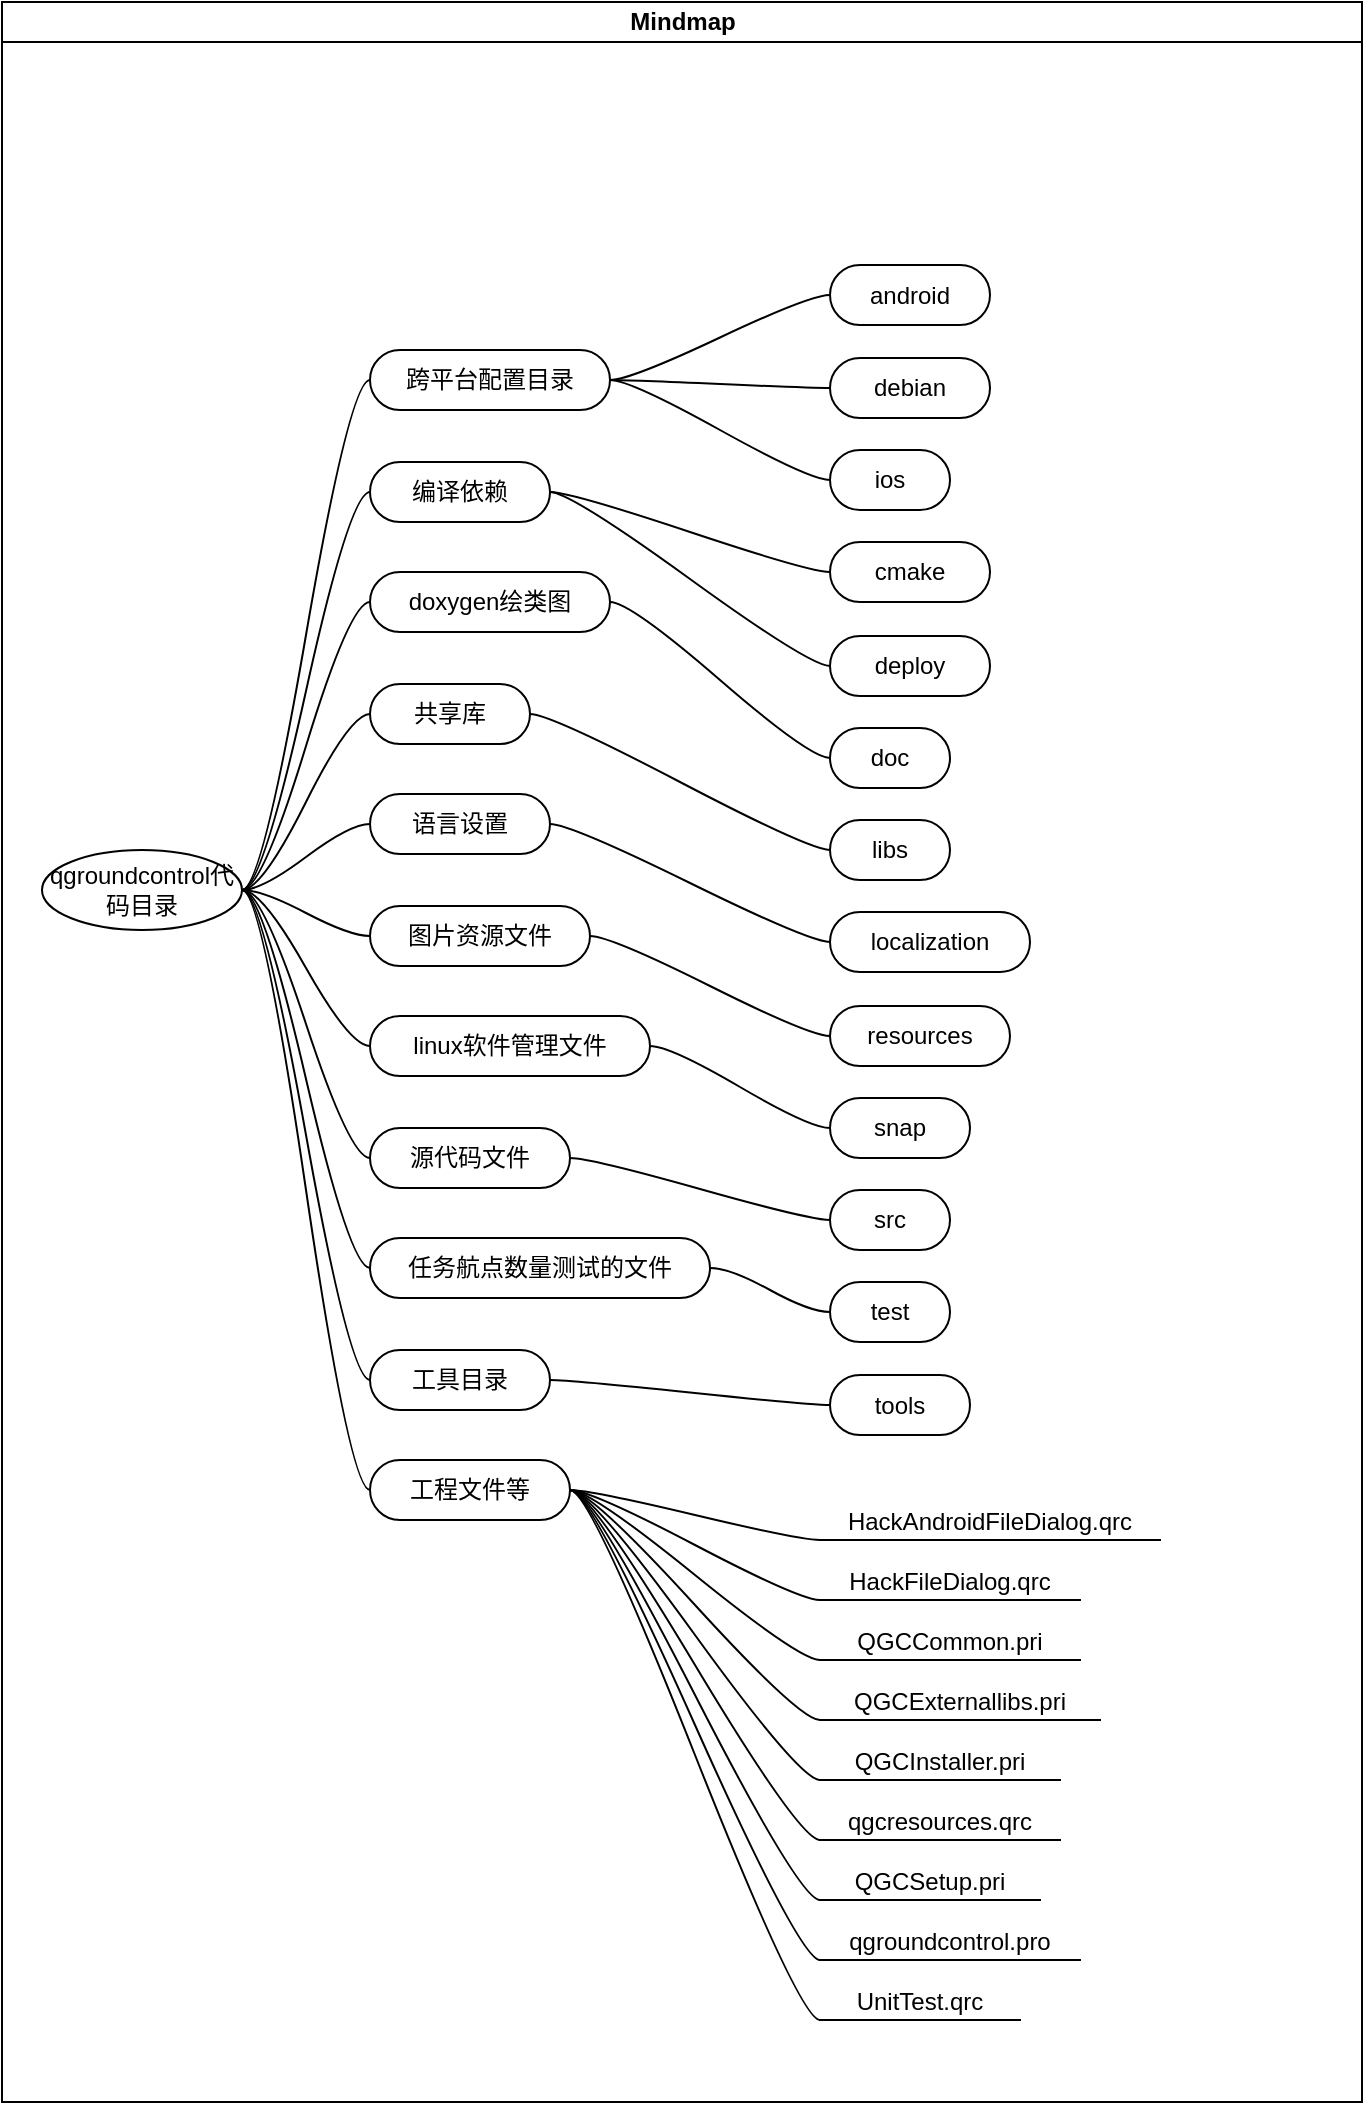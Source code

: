<mxfile version="10.5.8" type="github"><diagram id="3eXX2Tc-TVk3L5WqLOD6" name="Page-1"><mxGraphModel dx="2260" dy="1300" grid="1" gridSize="10" guides="1" tooltips="1" connect="1" arrows="1" fold="1" page="1" pageScale="1" pageWidth="827" pageHeight="1169" math="0" shadow="0"><root><mxCell id="0"/><mxCell id="1" parent="0"/><mxCell id="lDa6nGMjKxW8Mb2QUY4e-1" value="Mindmap" style="swimlane;html=1;startSize=20;horizontal=1;containerType=tree;" parent="1" vertex="1"><mxGeometry x="110" y="210" width="680" height="1050" as="geometry"/></mxCell><mxCell id="lDa6nGMjKxW8Mb2QUY4e-2" value="" style="edgeStyle=entityRelationEdgeStyle;startArrow=none;endArrow=none;segment=10;curved=1;" parent="lDa6nGMjKxW8Mb2QUY4e-1" source="lDa6nGMjKxW8Mb2QUY4e-6" target="lDa6nGMjKxW8Mb2QUY4e-7" edge="1"><mxGeometry relative="1" as="geometry"/></mxCell><mxCell id="lDa6nGMjKxW8Mb2QUY4e-6" value="qgroundcontrol代码目录" style="ellipse;whiteSpace=wrap;html=1;align=center;container=1;recursiveResize=0;treeFolding=1;" parent="lDa6nGMjKxW8Mb2QUY4e-1" vertex="1"><mxGeometry x="20" y="424" width="100" height="40" as="geometry"/></mxCell><mxCell id="lDa6nGMjKxW8Mb2QUY4e-7" value="跨平台配置目录" style="whiteSpace=wrap;html=1;rounded=1;arcSize=50;align=center;verticalAlign=middle;container=1;recursiveResize=0;strokeWidth=1;autosize=1;spacing=4;treeFolding=1;flipH=1;" parent="lDa6nGMjKxW8Mb2QUY4e-1" vertex="1"><mxGeometry x="184.0" y="174" width="120" height="30" as="geometry"/></mxCell><mxCell id="lDa6nGMjKxW8Mb2QUY4e-13" value="" style="edgeStyle=entityRelationEdgeStyle;startArrow=none;endArrow=none;segment=10;curved=1;" parent="lDa6nGMjKxW8Mb2QUY4e-1" source="lDa6nGMjKxW8Mb2QUY4e-7" target="lDa6nGMjKxW8Mb2QUY4e-14" edge="1"><mxGeometry relative="1" as="geometry"><mxPoint x="210" y="410" as="sourcePoint"/></mxGeometry></mxCell><mxCell id="lDa6nGMjKxW8Mb2QUY4e-15" value="" style="edgeStyle=entityRelationEdgeStyle;startArrow=none;endArrow=none;segment=10;curved=1;" parent="lDa6nGMjKxW8Mb2QUY4e-1" source="lDa6nGMjKxW8Mb2QUY4e-7" target="lDa6nGMjKxW8Mb2QUY4e-16" edge="1"><mxGeometry relative="1" as="geometry"><mxPoint x="210" y="410" as="sourcePoint"/></mxGeometry></mxCell><mxCell id="lDa6nGMjKxW8Mb2QUY4e-17" value="" style="edgeStyle=entityRelationEdgeStyle;startArrow=none;endArrow=none;segment=10;curved=1;" parent="lDa6nGMjKxW8Mb2QUY4e-1" source="lDa6nGMjKxW8Mb2QUY4e-7" target="lDa6nGMjKxW8Mb2QUY4e-18" edge="1"><mxGeometry relative="1" as="geometry"><mxPoint x="210" y="410" as="sourcePoint"/></mxGeometry></mxCell><mxCell id="lDa6nGMjKxW8Mb2QUY4e-18" value="android&lt;br&gt;" style="whiteSpace=wrap;html=1;rounded=1;arcSize=50;align=center;verticalAlign=middle;container=1;recursiveResize=0;strokeWidth=1;autosize=1;spacing=4;treeFolding=1;flipH=1;flipV=0;direction=west;" parent="lDa6nGMjKxW8Mb2QUY4e-1" vertex="1"><mxGeometry x="414" y="131.5" width="80" height="30" as="geometry"/></mxCell><mxCell id="lDa6nGMjKxW8Mb2QUY4e-14" value="debian&lt;br&gt;" style="whiteSpace=wrap;html=1;rounded=1;arcSize=50;align=center;verticalAlign=middle;container=1;recursiveResize=0;strokeWidth=1;autosize=1;spacing=4;treeFolding=1;flipH=1;flipV=0;direction=west;" parent="lDa6nGMjKxW8Mb2QUY4e-1" vertex="1"><mxGeometry x="414" y="178" width="80" height="30" as="geometry"/></mxCell><mxCell id="lDa6nGMjKxW8Mb2QUY4e-16" value="ios" style="whiteSpace=wrap;html=1;rounded=1;arcSize=50;align=center;verticalAlign=middle;container=1;recursiveResize=0;strokeWidth=1;autosize=1;spacing=4;treeFolding=1;flipH=1;flipV=0;direction=west;" parent="lDa6nGMjKxW8Mb2QUY4e-1" vertex="1"><mxGeometry x="414" y="224" width="60" height="30" as="geometry"/></mxCell><mxCell id="lDa6nGMjKxW8Mb2QUY4e-23" value="" style="edgeStyle=entityRelationEdgeStyle;startArrow=none;endArrow=none;segment=10;curved=1;" parent="lDa6nGMjKxW8Mb2QUY4e-1" source="lDa6nGMjKxW8Mb2QUY4e-6" target="lDa6nGMjKxW8Mb2QUY4e-24" edge="1"><mxGeometry relative="1" as="geometry"><mxPoint x="290" y="385" as="sourcePoint"/></mxGeometry></mxCell><mxCell id="lDa6nGMjKxW8Mb2QUY4e-24" value="编译依赖" style="whiteSpace=wrap;html=1;rounded=1;arcSize=50;align=center;verticalAlign=middle;container=1;recursiveResize=0;strokeWidth=1;autosize=1;spacing=4;treeFolding=1;flipH=1;" parent="lDa6nGMjKxW8Mb2QUY4e-1" vertex="1"><mxGeometry x="184.0" y="230" width="90" height="30" as="geometry"/></mxCell><mxCell id="lDa6nGMjKxW8Mb2QUY4e-25" value="" style="edgeStyle=entityRelationEdgeStyle;startArrow=none;endArrow=none;segment=10;curved=1;" parent="lDa6nGMjKxW8Mb2QUY4e-1" source="lDa6nGMjKxW8Mb2QUY4e-24" target="lDa6nGMjKxW8Mb2QUY4e-26" edge="1"><mxGeometry relative="1" as="geometry"><mxPoint x="290" y="385" as="sourcePoint"/></mxGeometry></mxCell><mxCell id="lDa6nGMjKxW8Mb2QUY4e-26" value="cmake" style="whiteSpace=wrap;html=1;rounded=1;arcSize=50;align=center;verticalAlign=middle;container=1;recursiveResize=0;strokeWidth=1;autosize=1;spacing=4;treeFolding=1;" parent="lDa6nGMjKxW8Mb2QUY4e-1" vertex="1"><mxGeometry x="414" y="270" width="80" height="30" as="geometry"/></mxCell><mxCell id="lDa6nGMjKxW8Mb2QUY4e-27" value="" style="edgeStyle=entityRelationEdgeStyle;startArrow=none;endArrow=none;segment=10;curved=1;" parent="lDa6nGMjKxW8Mb2QUY4e-1" source="lDa6nGMjKxW8Mb2QUY4e-24" target="lDa6nGMjKxW8Mb2QUY4e-28" edge="1"><mxGeometry relative="1" as="geometry"><mxPoint x="440" y="400" as="sourcePoint"/></mxGeometry></mxCell><mxCell id="lDa6nGMjKxW8Mb2QUY4e-28" value="deploy" style="whiteSpace=wrap;html=1;rounded=1;arcSize=50;align=center;verticalAlign=middle;container=1;recursiveResize=0;strokeWidth=1;autosize=1;spacing=4;treeFolding=1;" parent="lDa6nGMjKxW8Mb2QUY4e-1" vertex="1" collapsed="1"><mxGeometry x="414" y="317" width="80" height="30" as="geometry"/></mxCell><mxCell id="lDa6nGMjKxW8Mb2QUY4e-37" value="" style="edgeStyle=entityRelationEdgeStyle;startArrow=none;endArrow=none;segment=10;curved=1;" parent="lDa6nGMjKxW8Mb2QUY4e-1" source="lDa6nGMjKxW8Mb2QUY4e-6" target="lDa6nGMjKxW8Mb2QUY4e-38" edge="1"><mxGeometry relative="1" as="geometry"><mxPoint x="290" y="380" as="sourcePoint"/></mxGeometry></mxCell><mxCell id="lDa6nGMjKxW8Mb2QUY4e-38" value="doxygen绘类图" style="whiteSpace=wrap;html=1;rounded=1;arcSize=50;align=center;verticalAlign=middle;container=1;recursiveResize=0;strokeWidth=1;autosize=1;spacing=4;treeFolding=1;flipH=1;" parent="lDa6nGMjKxW8Mb2QUY4e-1" vertex="1"><mxGeometry x="184" y="285" width="120" height="30" as="geometry"/></mxCell><mxCell id="lDa6nGMjKxW8Mb2QUY4e-39" value="" style="edgeStyle=entityRelationEdgeStyle;startArrow=none;endArrow=none;segment=10;curved=1;" parent="lDa6nGMjKxW8Mb2QUY4e-1" source="lDa6nGMjKxW8Mb2QUY4e-38" target="lDa6nGMjKxW8Mb2QUY4e-40" edge="1"><mxGeometry relative="1" as="geometry"><mxPoint x="280" y="450" as="sourcePoint"/></mxGeometry></mxCell><mxCell id="lDa6nGMjKxW8Mb2QUY4e-40" value="doc" style="whiteSpace=wrap;html=1;rounded=1;arcSize=50;align=center;verticalAlign=middle;container=1;recursiveResize=0;strokeWidth=1;autosize=1;spacing=4;treeFolding=1;" parent="lDa6nGMjKxW8Mb2QUY4e-1" vertex="1"><mxGeometry x="414" y="363" width="60" height="30" as="geometry"/></mxCell><mxCell id="lDa6nGMjKxW8Mb2QUY4e-41" value="" style="edgeStyle=entityRelationEdgeStyle;startArrow=none;endArrow=none;segment=10;curved=1;" parent="lDa6nGMjKxW8Mb2QUY4e-1" source="lDa6nGMjKxW8Mb2QUY4e-6" target="lDa6nGMjKxW8Mb2QUY4e-42" edge="1"><mxGeometry relative="1" as="geometry"><mxPoint x="280" y="450" as="sourcePoint"/></mxGeometry></mxCell><mxCell id="lDa6nGMjKxW8Mb2QUY4e-42" value="共享库" style="whiteSpace=wrap;html=1;rounded=1;arcSize=50;align=center;verticalAlign=middle;container=1;recursiveResize=0;strokeWidth=1;autosize=1;spacing=4;treeFolding=1;flipH=1;" parent="lDa6nGMjKxW8Mb2QUY4e-1" vertex="1"><mxGeometry x="184" y="341" width="80" height="30" as="geometry"/></mxCell><mxCell id="lDa6nGMjKxW8Mb2QUY4e-43" value="" style="edgeStyle=entityRelationEdgeStyle;startArrow=none;endArrow=none;segment=10;curved=1;" parent="lDa6nGMjKxW8Mb2QUY4e-1" source="lDa6nGMjKxW8Mb2QUY4e-6" target="lDa6nGMjKxW8Mb2QUY4e-44" edge="1"><mxGeometry relative="1" as="geometry"><mxPoint x="280" y="450" as="sourcePoint"/></mxGeometry></mxCell><mxCell id="lDa6nGMjKxW8Mb2QUY4e-44" value="语言设置" style="whiteSpace=wrap;html=1;rounded=1;arcSize=50;align=center;verticalAlign=middle;container=1;recursiveResize=0;strokeWidth=1;autosize=1;spacing=4;treeFolding=1;flipH=1;" parent="lDa6nGMjKxW8Mb2QUY4e-1" vertex="1"><mxGeometry x="184.0" y="396" width="90" height="30" as="geometry"/></mxCell><mxCell id="lDa6nGMjKxW8Mb2QUY4e-45" value="" style="edgeStyle=entityRelationEdgeStyle;startArrow=none;endArrow=none;segment=10;curved=1;" parent="lDa6nGMjKxW8Mb2QUY4e-1" source="lDa6nGMjKxW8Mb2QUY4e-42" target="lDa6nGMjKxW8Mb2QUY4e-46" edge="1"><mxGeometry relative="1" as="geometry"><mxPoint x="280" y="450" as="sourcePoint"/></mxGeometry></mxCell><mxCell id="lDa6nGMjKxW8Mb2QUY4e-46" value="libs" style="whiteSpace=wrap;html=1;rounded=1;arcSize=50;align=center;verticalAlign=middle;container=1;recursiveResize=0;strokeWidth=1;autosize=1;spacing=4;treeFolding=1;" parent="lDa6nGMjKxW8Mb2QUY4e-1" vertex="1"><mxGeometry x="414" y="409" width="60" height="30" as="geometry"/></mxCell><mxCell id="lDa6nGMjKxW8Mb2QUY4e-47" value="" style="edgeStyle=entityRelationEdgeStyle;startArrow=none;endArrow=none;segment=10;curved=1;" parent="lDa6nGMjKxW8Mb2QUY4e-1" source="lDa6nGMjKxW8Mb2QUY4e-44" target="lDa6nGMjKxW8Mb2QUY4e-48" edge="1"><mxGeometry relative="1" as="geometry"><mxPoint x="280" y="450" as="sourcePoint"/></mxGeometry></mxCell><mxCell id="lDa6nGMjKxW8Mb2QUY4e-48" value="localization" style="whiteSpace=wrap;html=1;rounded=1;arcSize=50;align=center;verticalAlign=middle;container=1;recursiveResize=0;strokeWidth=1;autosize=1;spacing=4;treeFolding=1;" parent="lDa6nGMjKxW8Mb2QUY4e-1" vertex="1"><mxGeometry x="414" y="455" width="100" height="30" as="geometry"/></mxCell><mxCell id="lDa6nGMjKxW8Mb2QUY4e-49" value="" style="edgeStyle=entityRelationEdgeStyle;startArrow=none;endArrow=none;segment=10;curved=1;" parent="lDa6nGMjKxW8Mb2QUY4e-1" source="lDa6nGMjKxW8Mb2QUY4e-6" target="lDa6nGMjKxW8Mb2QUY4e-50" edge="1"><mxGeometry relative="1" as="geometry"><mxPoint x="280" y="450" as="sourcePoint"/></mxGeometry></mxCell><mxCell id="lDa6nGMjKxW8Mb2QUY4e-50" value="图片资源文件&lt;br&gt;" style="whiteSpace=wrap;html=1;rounded=1;arcSize=50;align=center;verticalAlign=middle;container=1;recursiveResize=0;strokeWidth=1;autosize=1;spacing=4;treeFolding=1;flipH=1;" parent="lDa6nGMjKxW8Mb2QUY4e-1" vertex="1"><mxGeometry x="184.0" y="452" width="110" height="30" as="geometry"/></mxCell><mxCell id="lDa6nGMjKxW8Mb2QUY4e-51" value="" style="edgeStyle=entityRelationEdgeStyle;startArrow=none;endArrow=none;segment=10;curved=1;" parent="lDa6nGMjKxW8Mb2QUY4e-1" source="lDa6nGMjKxW8Mb2QUY4e-50" target="lDa6nGMjKxW8Mb2QUY4e-52" edge="1"><mxGeometry relative="1" as="geometry"><mxPoint x="280" y="450" as="sourcePoint"/></mxGeometry></mxCell><mxCell id="lDa6nGMjKxW8Mb2QUY4e-52" value="resources" style="whiteSpace=wrap;html=1;rounded=1;arcSize=50;align=center;verticalAlign=middle;container=1;recursiveResize=0;strokeWidth=1;autosize=1;spacing=4;treeFolding=1;" parent="lDa6nGMjKxW8Mb2QUY4e-1" vertex="1"><mxGeometry x="414" y="502" width="90" height="30" as="geometry"/></mxCell><mxCell id="lDa6nGMjKxW8Mb2QUY4e-53" value="" style="edgeStyle=entityRelationEdgeStyle;startArrow=none;endArrow=none;segment=10;curved=1;" parent="lDa6nGMjKxW8Mb2QUY4e-1" source="lDa6nGMjKxW8Mb2QUY4e-6" target="lDa6nGMjKxW8Mb2QUY4e-54" edge="1"><mxGeometry relative="1" as="geometry"><mxPoint x="280" y="450" as="sourcePoint"/></mxGeometry></mxCell><mxCell id="lDa6nGMjKxW8Mb2QUY4e-54" value="linux软件管理文件" style="whiteSpace=wrap;html=1;rounded=1;arcSize=50;align=center;verticalAlign=middle;container=1;recursiveResize=0;strokeWidth=1;autosize=1;spacing=4;treeFolding=1;flipH=1;" parent="lDa6nGMjKxW8Mb2QUY4e-1" vertex="1"><mxGeometry x="184.0" y="507" width="140" height="30" as="geometry"/></mxCell><mxCell id="lDa6nGMjKxW8Mb2QUY4e-55" value="" style="edgeStyle=entityRelationEdgeStyle;startArrow=none;endArrow=none;segment=10;curved=1;exitX=1;exitY=0.5;exitDx=0;exitDy=0;" parent="lDa6nGMjKxW8Mb2QUY4e-1" source="lDa6nGMjKxW8Mb2QUY4e-54" target="lDa6nGMjKxW8Mb2QUY4e-56" edge="1"><mxGeometry relative="1" as="geometry"><mxPoint x="358" y="501" as="sourcePoint"/></mxGeometry></mxCell><mxCell id="lDa6nGMjKxW8Mb2QUY4e-56" value="snap&lt;br&gt;" style="whiteSpace=wrap;html=1;rounded=1;arcSize=50;align=center;verticalAlign=middle;container=1;recursiveResize=0;strokeWidth=1;autosize=1;spacing=4;treeFolding=1;" parent="lDa6nGMjKxW8Mb2QUY4e-1" vertex="1"><mxGeometry x="414" y="548" width="70" height="30" as="geometry"/></mxCell><mxCell id="lDa6nGMjKxW8Mb2QUY4e-57" value="" style="edgeStyle=entityRelationEdgeStyle;startArrow=none;endArrow=none;segment=10;curved=1;" parent="lDa6nGMjKxW8Mb2QUY4e-1" source="lDa6nGMjKxW8Mb2QUY4e-6" target="lDa6nGMjKxW8Mb2QUY4e-58" edge="1"><mxGeometry relative="1" as="geometry"><mxPoint x="280" y="450" as="sourcePoint"/></mxGeometry></mxCell><mxCell id="lDa6nGMjKxW8Mb2QUY4e-58" value="源代码文件" style="whiteSpace=wrap;html=1;rounded=1;arcSize=50;align=center;verticalAlign=middle;container=1;recursiveResize=0;strokeWidth=1;autosize=1;spacing=4;treeFolding=1;flipH=1;" parent="lDa6nGMjKxW8Mb2QUY4e-1" vertex="1"><mxGeometry x="184.0" y="563" width="100" height="30" as="geometry"/></mxCell><mxCell id="lDa6nGMjKxW8Mb2QUY4e-59" value="" style="edgeStyle=entityRelationEdgeStyle;startArrow=none;endArrow=none;segment=10;curved=1;" parent="lDa6nGMjKxW8Mb2QUY4e-1" source="lDa6nGMjKxW8Mb2QUY4e-6" target="lDa6nGMjKxW8Mb2QUY4e-60" edge="1"><mxGeometry relative="1" as="geometry"><mxPoint x="280" y="450" as="sourcePoint"/></mxGeometry></mxCell><mxCell id="lDa6nGMjKxW8Mb2QUY4e-60" value="任务航点数量测试的文件" style="whiteSpace=wrap;html=1;rounded=1;arcSize=50;align=center;verticalAlign=middle;container=1;recursiveResize=0;strokeWidth=1;autosize=1;spacing=4;treeFolding=1;flipH=1;" parent="lDa6nGMjKxW8Mb2QUY4e-1" vertex="1"><mxGeometry x="184.0" y="618" width="170" height="30" as="geometry"/></mxCell><mxCell id="lDa6nGMjKxW8Mb2QUY4e-61" value="" style="edgeStyle=entityRelationEdgeStyle;startArrow=none;endArrow=none;segment=10;curved=1;" parent="lDa6nGMjKxW8Mb2QUY4e-1" source="lDa6nGMjKxW8Mb2QUY4e-60" target="lDa6nGMjKxW8Mb2QUY4e-62" edge="1"><mxGeometry relative="1" as="geometry"><mxPoint x="388" y="612" as="sourcePoint"/></mxGeometry></mxCell><mxCell id="lDa6nGMjKxW8Mb2QUY4e-62" value="test" style="whiteSpace=wrap;html=1;rounded=1;arcSize=50;align=center;verticalAlign=middle;container=1;recursiveResize=0;strokeWidth=1;autosize=1;spacing=4;treeFolding=1;" parent="lDa6nGMjKxW8Mb2QUY4e-1" vertex="1"><mxGeometry x="414" y="640" width="60" height="30" as="geometry"/></mxCell><mxCell id="lDa6nGMjKxW8Mb2QUY4e-63" value="" style="edgeStyle=entityRelationEdgeStyle;startArrow=none;endArrow=none;segment=10;curved=1;" parent="lDa6nGMjKxW8Mb2QUY4e-1" source="lDa6nGMjKxW8Mb2QUY4e-6" target="lDa6nGMjKxW8Mb2QUY4e-64" edge="1"><mxGeometry relative="1" as="geometry"><mxPoint x="280" y="450" as="sourcePoint"/></mxGeometry></mxCell><mxCell id="lDa6nGMjKxW8Mb2QUY4e-64" value="工具目录" style="whiteSpace=wrap;html=1;rounded=1;arcSize=50;align=center;verticalAlign=middle;container=1;recursiveResize=0;strokeWidth=1;autosize=1;spacing=4;treeFolding=1;flipH=1;" parent="lDa6nGMjKxW8Mb2QUY4e-1" vertex="1"><mxGeometry x="184.0" y="674" width="90" height="30" as="geometry"/></mxCell><mxCell id="lDa6nGMjKxW8Mb2QUY4e-65" value="" style="edgeStyle=entityRelationEdgeStyle;startArrow=none;endArrow=none;segment=10;curved=1;" parent="lDa6nGMjKxW8Mb2QUY4e-1" source="lDa6nGMjKxW8Mb2QUY4e-58" target="lDa6nGMjKxW8Mb2QUY4e-66" edge="1"><mxGeometry relative="1" as="geometry"><mxPoint x="280" y="450" as="sourcePoint"/></mxGeometry></mxCell><mxCell id="lDa6nGMjKxW8Mb2QUY4e-66" value="src" style="whiteSpace=wrap;html=1;rounded=1;arcSize=50;align=center;verticalAlign=middle;container=1;recursiveResize=0;strokeWidth=1;autosize=1;spacing=4;treeFolding=1;" parent="lDa6nGMjKxW8Mb2QUY4e-1" vertex="1"><mxGeometry x="414" y="594" width="60" height="30" as="geometry"/></mxCell><mxCell id="lDa6nGMjKxW8Mb2QUY4e-67" value="" style="edgeStyle=entityRelationEdgeStyle;startArrow=none;endArrow=none;segment=10;curved=1;" parent="lDa6nGMjKxW8Mb2QUY4e-1" source="lDa6nGMjKxW8Mb2QUY4e-64" target="lDa6nGMjKxW8Mb2QUY4e-68" edge="1"><mxGeometry relative="1" as="geometry"><mxPoint x="280" y="450" as="sourcePoint"/></mxGeometry></mxCell><mxCell id="lDa6nGMjKxW8Mb2QUY4e-68" value="tools" style="whiteSpace=wrap;html=1;rounded=1;arcSize=50;align=center;verticalAlign=middle;container=1;recursiveResize=0;strokeWidth=1;autosize=1;spacing=4;treeFolding=1;" parent="lDa6nGMjKxW8Mb2QUY4e-1" vertex="1"><mxGeometry x="414" y="686.5" width="70" height="30" as="geometry"/></mxCell><mxCell id="lDa6nGMjKxW8Mb2QUY4e-69" value="" style="edgeStyle=entityRelationEdgeStyle;startArrow=none;endArrow=none;segment=10;curved=1;" parent="lDa6nGMjKxW8Mb2QUY4e-1" source="lDa6nGMjKxW8Mb2QUY4e-6" target="lDa6nGMjKxW8Mb2QUY4e-70" edge="1"><mxGeometry relative="1" as="geometry"><mxPoint x="280" y="450" as="sourcePoint"/></mxGeometry></mxCell><mxCell id="lDa6nGMjKxW8Mb2QUY4e-70" value="工程文件等" style="whiteSpace=wrap;html=1;rounded=1;arcSize=50;align=center;verticalAlign=middle;container=1;recursiveResize=0;strokeWidth=1;autosize=1;spacing=4;treeFolding=1;flipH=1;" parent="lDa6nGMjKxW8Mb2QUY4e-1" vertex="1"><mxGeometry x="184.0" y="729" width="100" height="30" as="geometry"/></mxCell><mxCell id="32gUs5PJpOzvBXDYUL8--1" value="HackAndroidFileDialog.qrc&lt;br&gt;" style="whiteSpace=wrap;html=1;shape=partialRectangle;top=0;left=0;bottom=1;right=0;points=[[0,1],[1,1]];strokeColor=#000000;fillColor=none;align=center;verticalAlign=bottom;routingCenterY=0.5;snapToPoint=1;container=1;recursiveResize=0;autosize=1;treeFolding=1;" vertex="1" parent="lDa6nGMjKxW8Mb2QUY4e-1"><mxGeometry x="409" y="749" width="170" height="20" as="geometry"/></mxCell><mxCell id="32gUs5PJpOzvBXDYUL8--2" value="" style="edgeStyle=entityRelationEdgeStyle;startArrow=none;endArrow=none;segment=10;curved=1;exitX=1;exitY=0.5;exitDx=0;exitDy=0;" edge="1" target="32gUs5PJpOzvBXDYUL8--1" parent="lDa6nGMjKxW8Mb2QUY4e-1" source="lDa6nGMjKxW8Mb2QUY4e-70"><mxGeometry relative="1" as="geometry"><mxPoint x="369" y="789" as="sourcePoint"/></mxGeometry></mxCell><mxCell id="32gUs5PJpOzvBXDYUL8--3" value="" style="edgeStyle=entityRelationEdgeStyle;startArrow=none;endArrow=none;segment=10;curved=1;exitX=1;exitY=0.5;exitDx=0;exitDy=0;" edge="1" target="32gUs5PJpOzvBXDYUL8--4" source="lDa6nGMjKxW8Mb2QUY4e-70" parent="lDa6nGMjKxW8Mb2QUY4e-1"><mxGeometry relative="1" as="geometry"><mxPoint x="394.276" y="954.034" as="sourcePoint"/></mxGeometry></mxCell><mxCell id="32gUs5PJpOzvBXDYUL8--4" value="HackFileDialog.qrc&lt;br&gt;" style="whiteSpace=wrap;html=1;shape=partialRectangle;top=0;left=0;bottom=1;right=0;points=[[0,1],[1,1]];strokeColor=#000000;fillColor=none;align=center;verticalAlign=bottom;routingCenterY=0.5;snapToPoint=1;container=1;recursiveResize=0;autosize=1;treeFolding=1;" vertex="1" parent="lDa6nGMjKxW8Mb2QUY4e-1"><mxGeometry x="409" y="779" width="130" height="20" as="geometry"/></mxCell><mxCell id="32gUs5PJpOzvBXDYUL8--5" value="" style="edgeStyle=entityRelationEdgeStyle;startArrow=none;endArrow=none;segment=10;curved=1;exitX=1;exitY=0.5;exitDx=0;exitDy=0;" edge="1" target="32gUs5PJpOzvBXDYUL8--6" source="lDa6nGMjKxW8Mb2QUY4e-70" parent="lDa6nGMjKxW8Mb2QUY4e-1"><mxGeometry relative="1" as="geometry"><mxPoint x="394.276" y="954.034" as="sourcePoint"/></mxGeometry></mxCell><mxCell id="32gUs5PJpOzvBXDYUL8--6" value="QGCCommon.pri&lt;br&gt;" style="whiteSpace=wrap;html=1;shape=partialRectangle;top=0;left=0;bottom=1;right=0;points=[[0,1],[1,1]];strokeColor=#000000;fillColor=none;align=center;verticalAlign=bottom;routingCenterY=0.5;snapToPoint=1;container=1;recursiveResize=0;autosize=1;treeFolding=1;" vertex="1" parent="lDa6nGMjKxW8Mb2QUY4e-1"><mxGeometry x="409" y="809" width="130" height="20" as="geometry"/></mxCell><mxCell id="32gUs5PJpOzvBXDYUL8--7" value="" style="edgeStyle=entityRelationEdgeStyle;startArrow=none;endArrow=none;segment=10;curved=1;exitX=1;exitY=0.5;exitDx=0;exitDy=0;" edge="1" target="32gUs5PJpOzvBXDYUL8--8" source="lDa6nGMjKxW8Mb2QUY4e-70" parent="lDa6nGMjKxW8Mb2QUY4e-1"><mxGeometry relative="1" as="geometry"><mxPoint x="394.276" y="954.034" as="sourcePoint"/></mxGeometry></mxCell><mxCell id="32gUs5PJpOzvBXDYUL8--8" value="QGCExternallibs.pri&lt;br&gt;" style="whiteSpace=wrap;html=1;shape=partialRectangle;top=0;left=0;bottom=1;right=0;points=[[0,1],[1,1]];strokeColor=#000000;fillColor=none;align=center;verticalAlign=bottom;routingCenterY=0.5;snapToPoint=1;container=1;recursiveResize=0;autosize=1;treeFolding=1;" vertex="1" parent="lDa6nGMjKxW8Mb2QUY4e-1"><mxGeometry x="409" y="839" width="140" height="20" as="geometry"/></mxCell><mxCell id="32gUs5PJpOzvBXDYUL8--9" value="" style="edgeStyle=entityRelationEdgeStyle;startArrow=none;endArrow=none;segment=10;curved=1;exitX=1;exitY=0.5;exitDx=0;exitDy=0;" edge="1" target="32gUs5PJpOzvBXDYUL8--10" source="lDa6nGMjKxW8Mb2QUY4e-70" parent="lDa6nGMjKxW8Mb2QUY4e-1"><mxGeometry relative="1" as="geometry"><mxPoint x="394.276" y="954.034" as="sourcePoint"/></mxGeometry></mxCell><mxCell id="32gUs5PJpOzvBXDYUL8--10" value="QGCInstaller.pri&lt;br&gt;" style="whiteSpace=wrap;html=1;shape=partialRectangle;top=0;left=0;bottom=1;right=0;points=[[0,1],[1,1]];strokeColor=#000000;fillColor=none;align=center;verticalAlign=bottom;routingCenterY=0.5;snapToPoint=1;container=1;recursiveResize=0;autosize=1;treeFolding=1;" vertex="1" parent="lDa6nGMjKxW8Mb2QUY4e-1"><mxGeometry x="409" y="869" width="120" height="20" as="geometry"/></mxCell><mxCell id="32gUs5PJpOzvBXDYUL8--11" value="" style="edgeStyle=entityRelationEdgeStyle;startArrow=none;endArrow=none;segment=10;curved=1;exitX=1;exitY=0.5;exitDx=0;exitDy=0;" edge="1" target="32gUs5PJpOzvBXDYUL8--12" source="lDa6nGMjKxW8Mb2QUY4e-70" parent="lDa6nGMjKxW8Mb2QUY4e-1"><mxGeometry relative="1" as="geometry"><mxPoint x="394.276" y="954.034" as="sourcePoint"/></mxGeometry></mxCell><mxCell id="32gUs5PJpOzvBXDYUL8--12" value="qgcresources.qrc&lt;br&gt;" style="whiteSpace=wrap;html=1;shape=partialRectangle;top=0;left=0;bottom=1;right=0;points=[[0,1],[1,1]];strokeColor=#000000;fillColor=none;align=center;verticalAlign=bottom;routingCenterY=0.5;snapToPoint=1;container=1;recursiveResize=0;autosize=1;treeFolding=1;" vertex="1" parent="lDa6nGMjKxW8Mb2QUY4e-1"><mxGeometry x="409" y="899" width="120" height="20" as="geometry"/></mxCell><mxCell id="32gUs5PJpOzvBXDYUL8--13" value="" style="edgeStyle=entityRelationEdgeStyle;startArrow=none;endArrow=none;segment=10;curved=1;exitX=1;exitY=0.5;exitDx=0;exitDy=0;" edge="1" target="32gUs5PJpOzvBXDYUL8--14" source="lDa6nGMjKxW8Mb2QUY4e-70" parent="lDa6nGMjKxW8Mb2QUY4e-1"><mxGeometry relative="1" as="geometry"><mxPoint x="394.276" y="954.034" as="sourcePoint"/></mxGeometry></mxCell><mxCell id="32gUs5PJpOzvBXDYUL8--14" value="QGCSetup.pri&lt;br&gt;" style="whiteSpace=wrap;html=1;shape=partialRectangle;top=0;left=0;bottom=1;right=0;points=[[0,1],[1,1]];strokeColor=#000000;fillColor=none;align=center;verticalAlign=bottom;routingCenterY=0.5;snapToPoint=1;container=1;recursiveResize=0;autosize=1;treeFolding=1;" vertex="1" parent="lDa6nGMjKxW8Mb2QUY4e-1"><mxGeometry x="409" y="929" width="110" height="20" as="geometry"/></mxCell><mxCell id="32gUs5PJpOzvBXDYUL8--15" value="" style="edgeStyle=entityRelationEdgeStyle;startArrow=none;endArrow=none;segment=10;curved=1;exitX=1;exitY=0.5;exitDx=0;exitDy=0;" edge="1" target="32gUs5PJpOzvBXDYUL8--16" source="lDa6nGMjKxW8Mb2QUY4e-70" parent="lDa6nGMjKxW8Mb2QUY4e-1"><mxGeometry relative="1" as="geometry"><mxPoint x="394.276" y="954.034" as="sourcePoint"/></mxGeometry></mxCell><mxCell id="32gUs5PJpOzvBXDYUL8--16" value="qgroundcontrol.pro&lt;br&gt;" style="whiteSpace=wrap;html=1;shape=partialRectangle;top=0;left=0;bottom=1;right=0;points=[[0,1],[1,1]];strokeColor=#000000;fillColor=none;align=center;verticalAlign=bottom;routingCenterY=0.5;snapToPoint=1;container=1;recursiveResize=0;autosize=1;treeFolding=1;" vertex="1" parent="lDa6nGMjKxW8Mb2QUY4e-1"><mxGeometry x="409" y="959" width="130" height="20" as="geometry"/></mxCell><mxCell id="32gUs5PJpOzvBXDYUL8--17" value="" style="edgeStyle=entityRelationEdgeStyle;startArrow=none;endArrow=none;segment=10;curved=1;exitX=1;exitY=0.5;exitDx=0;exitDy=0;" edge="1" target="32gUs5PJpOzvBXDYUL8--18" source="lDa6nGMjKxW8Mb2QUY4e-70" parent="lDa6nGMjKxW8Mb2QUY4e-1"><mxGeometry relative="1" as="geometry"><mxPoint x="394.276" y="954.034" as="sourcePoint"/></mxGeometry></mxCell><mxCell id="32gUs5PJpOzvBXDYUL8--18" value="UnitTest.qrc&lt;br&gt;" style="whiteSpace=wrap;html=1;shape=partialRectangle;top=0;left=0;bottom=1;right=0;points=[[0,1],[1,1]];strokeColor=#000000;fillColor=none;align=center;verticalAlign=bottom;routingCenterY=0.5;snapToPoint=1;container=1;recursiveResize=0;autosize=1;treeFolding=1;" vertex="1" parent="lDa6nGMjKxW8Mb2QUY4e-1"><mxGeometry x="409" y="989" width="100" height="20" as="geometry"/></mxCell></root></mxGraphModel></diagram><diagram id="Ts0HaWszoB9DhYV4PtX9" name="Page-2"><mxGraphModel dx="4056" dy="1857" grid="1" gridSize="10" guides="1" tooltips="1" connect="1" arrows="1" fold="1" page="1" pageScale="1" pageWidth="827" pageHeight="1169" math="0" shadow="0"><root><mxCell id="WEwHao2HGXlmzRrCXXc7-0"/><mxCell id="WEwHao2HGXlmzRrCXXc7-1" parent="WEwHao2HGXlmzRrCXXc7-0"/><mxCell id="I7iMrjyzAaelortFbiLd-0" value="src文件目录分类图" style="swimlane;html=1;startSize=20;horizontal=1;containerType=tree;flipV=0;" parent="WEwHao2HGXlmzRrCXXc7-1" vertex="1"><mxGeometry x="-292" y="195" width="865" height="1015" as="geometry"/></mxCell><mxCell id="I7iMrjyzAaelortFbiLd-1" value="" style="edgeStyle=entityRelationEdgeStyle;startArrow=none;endArrow=none;segment=10;curved=1;" parent="I7iMrjyzAaelortFbiLd-0" source="I7iMrjyzAaelortFbiLd-5" target="I7iMrjyzAaelortFbiLd-6" edge="1"><mxGeometry relative="1" as="geometry"/></mxCell><mxCell id="I7iMrjyzAaelortFbiLd-5" value="src" style="ellipse;whiteSpace=wrap;html=1;align=center;container=1;recursiveResize=0;treeFolding=1;" parent="I7iMrjyzAaelortFbiLd-0" vertex="1"><mxGeometry x="362.5" y="443" width="100" height="40" as="geometry"/></mxCell><mxCell id="I7iMrjyzAaelortFbiLd-10" value="" style="edgeStyle=entityRelationEdgeStyle;startArrow=none;endArrow=none;segment=10;curved=1;" parent="I7iMrjyzAaelortFbiLd-0" source="I7iMrjyzAaelortFbiLd-5" target="I7iMrjyzAaelortFbiLd-11" edge="1"><mxGeometry relative="1" as="geometry"><mxPoint x="320" y="430" as="sourcePoint"/></mxGeometry></mxCell><mxCell id="I7iMrjyzAaelortFbiLd-12" value="" style="edgeStyle=entityRelationEdgeStyle;startArrow=none;endArrow=none;segment=10;curved=1;exitX=1;exitY=0.5;exitDx=0;exitDy=0;" parent="I7iMrjyzAaelortFbiLd-0" source="I7iMrjyzAaelortFbiLd-5" target="I7iMrjyzAaelortFbiLd-13" edge="1"><mxGeometry relative="1" as="geometry"><mxPoint x="658" y="735" as="sourcePoint"/></mxGeometry></mxCell><mxCell id="I7iMrjyzAaelortFbiLd-14" value="" style="edgeStyle=entityRelationEdgeStyle;startArrow=none;endArrow=none;segment=10;curved=1;" parent="I7iMrjyzAaelortFbiLd-0" source="I7iMrjyzAaelortFbiLd-5" target="I7iMrjyzAaelortFbiLd-15" edge="1"><mxGeometry relative="1" as="geometry"><mxPoint x="320" y="430" as="sourcePoint"/></mxGeometry></mxCell><mxCell id="I7iMrjyzAaelortFbiLd-16" value="" style="edgeStyle=entityRelationEdgeStyle;startArrow=none;endArrow=none;segment=10;curved=1;" parent="I7iMrjyzAaelortFbiLd-0" source="I7iMrjyzAaelortFbiLd-5" target="I7iMrjyzAaelortFbiLd-17" edge="1"><mxGeometry relative="1" as="geometry"><mxPoint x="320" y="430" as="sourcePoint"/></mxGeometry></mxCell><mxCell id="I7iMrjyzAaelortFbiLd-18" value="" style="edgeStyle=entityRelationEdgeStyle;startArrow=none;endArrow=none;segment=10;curved=1;" parent="I7iMrjyzAaelortFbiLd-0" source="I7iMrjyzAaelortFbiLd-5" target="I7iMrjyzAaelortFbiLd-19" edge="1"><mxGeometry relative="1" as="geometry"><mxPoint x="320" y="430" as="sourcePoint"/></mxGeometry></mxCell><mxCell id="I7iMrjyzAaelortFbiLd-20" value="" style="edgeStyle=entityRelationEdgeStyle;startArrow=none;endArrow=none;segment=10;curved=1;" parent="I7iMrjyzAaelortFbiLd-0" source="I7iMrjyzAaelortFbiLd-5" target="I7iMrjyzAaelortFbiLd-21" edge="1"><mxGeometry relative="1" as="geometry"><mxPoint x="320" y="430" as="sourcePoint"/></mxGeometry></mxCell><mxCell id="I7iMrjyzAaelortFbiLd-22" value="" style="edgeStyle=entityRelationEdgeStyle;startArrow=none;endArrow=none;segment=10;curved=1;" parent="I7iMrjyzAaelortFbiLd-0" source="I7iMrjyzAaelortFbiLd-5" target="I7iMrjyzAaelortFbiLd-23" edge="1"><mxGeometry relative="1" as="geometry"><mxPoint x="320" y="430" as="sourcePoint"/></mxGeometry></mxCell><mxCell id="I7iMrjyzAaelortFbiLd-24" value="" style="edgeStyle=entityRelationEdgeStyle;startArrow=none;endArrow=none;segment=10;curved=1;" parent="I7iMrjyzAaelortFbiLd-0" source="I7iMrjyzAaelortFbiLd-5" target="I7iMrjyzAaelortFbiLd-25" edge="1"><mxGeometry relative="1" as="geometry"><mxPoint x="320" y="430" as="sourcePoint"/></mxGeometry></mxCell><mxCell id="I7iMrjyzAaelortFbiLd-26" value="" style="edgeStyle=entityRelationEdgeStyle;startArrow=none;endArrow=none;segment=10;curved=1;" parent="I7iMrjyzAaelortFbiLd-0" source="I7iMrjyzAaelortFbiLd-5" target="I7iMrjyzAaelortFbiLd-27" edge="1"><mxGeometry relative="1" as="geometry"><mxPoint x="320" y="430" as="sourcePoint"/></mxGeometry></mxCell><mxCell id="I7iMrjyzAaelortFbiLd-28" value="" style="edgeStyle=entityRelationEdgeStyle;startArrow=none;endArrow=none;segment=10;curved=1;" parent="I7iMrjyzAaelortFbiLd-0" source="I7iMrjyzAaelortFbiLd-5" target="I7iMrjyzAaelortFbiLd-29" edge="1"><mxGeometry relative="1" as="geometry"><mxPoint x="320" y="430" as="sourcePoint"/></mxGeometry></mxCell><mxCell id="I7iMrjyzAaelortFbiLd-30" value="" style="edgeStyle=entityRelationEdgeStyle;startArrow=none;endArrow=none;segment=10;curved=1;" parent="I7iMrjyzAaelortFbiLd-0" source="I7iMrjyzAaelortFbiLd-5" target="I7iMrjyzAaelortFbiLd-31" edge="1"><mxGeometry relative="1" as="geometry"><mxPoint x="320" y="430" as="sourcePoint"/></mxGeometry></mxCell><mxCell id="I7iMrjyzAaelortFbiLd-32" value="" style="edgeStyle=entityRelationEdgeStyle;startArrow=none;endArrow=none;segment=10;curved=1;" parent="I7iMrjyzAaelortFbiLd-0" source="I7iMrjyzAaelortFbiLd-5" target="I7iMrjyzAaelortFbiLd-33" edge="1"><mxGeometry relative="1" as="geometry"><mxPoint x="320" y="430" as="sourcePoint"/></mxGeometry></mxCell><mxCell id="I7iMrjyzAaelortFbiLd-34" value="" style="edgeStyle=entityRelationEdgeStyle;startArrow=none;endArrow=none;segment=10;curved=1;" parent="I7iMrjyzAaelortFbiLd-0" source="I7iMrjyzAaelortFbiLd-5" target="I7iMrjyzAaelortFbiLd-35" edge="1"><mxGeometry relative="1" as="geometry"><mxPoint x="320" y="430" as="sourcePoint"/></mxGeometry></mxCell><mxCell id="I7iMrjyzAaelortFbiLd-36" value="" style="edgeStyle=entityRelationEdgeStyle;startArrow=none;endArrow=none;segment=10;curved=1;" parent="I7iMrjyzAaelortFbiLd-0" source="I7iMrjyzAaelortFbiLd-5" target="I7iMrjyzAaelortFbiLd-37" edge="1"><mxGeometry relative="1" as="geometry"><mxPoint x="320" y="430" as="sourcePoint"/></mxGeometry></mxCell><mxCell id="I7iMrjyzAaelortFbiLd-40" value="" style="edgeStyle=entityRelationEdgeStyle;startArrow=none;endArrow=none;segment=10;curved=1;" parent="I7iMrjyzAaelortFbiLd-0" source="I7iMrjyzAaelortFbiLd-5" target="I7iMrjyzAaelortFbiLd-41" edge="1"><mxGeometry relative="1" as="geometry"><mxPoint x="325" y="420" as="sourcePoint"/></mxGeometry></mxCell><mxCell id="I7iMrjyzAaelortFbiLd-42" value="" style="edgeStyle=entityRelationEdgeStyle;startArrow=none;endArrow=none;segment=10;curved=1;" parent="I7iMrjyzAaelortFbiLd-0" source="I7iMrjyzAaelortFbiLd-5" target="I7iMrjyzAaelortFbiLd-43" edge="1"><mxGeometry relative="1" as="geometry"><mxPoint x="325" y="420" as="sourcePoint"/></mxGeometry></mxCell><mxCell id="I7iMrjyzAaelortFbiLd-44" value="" style="edgeStyle=entityRelationEdgeStyle;startArrow=none;endArrow=none;segment=10;curved=1;" parent="I7iMrjyzAaelortFbiLd-0" source="I7iMrjyzAaelortFbiLd-5" target="I7iMrjyzAaelortFbiLd-45" edge="1"><mxGeometry relative="1" as="geometry"><mxPoint x="325" y="420" as="sourcePoint"/></mxGeometry></mxCell><mxCell id="I7iMrjyzAaelortFbiLd-46" value="" style="edgeStyle=entityRelationEdgeStyle;startArrow=none;endArrow=none;segment=10;curved=1;" parent="I7iMrjyzAaelortFbiLd-0" source="I7iMrjyzAaelortFbiLd-5" target="I7iMrjyzAaelortFbiLd-47" edge="1"><mxGeometry relative="1" as="geometry"><mxPoint x="325" y="420" as="sourcePoint"/></mxGeometry></mxCell><mxCell id="I7iMrjyzAaelortFbiLd-48" value="" style="edgeStyle=entityRelationEdgeStyle;startArrow=none;endArrow=none;segment=10;curved=1;" parent="I7iMrjyzAaelortFbiLd-0" source="I7iMrjyzAaelortFbiLd-5" target="I7iMrjyzAaelortFbiLd-49" edge="1"><mxGeometry relative="1" as="geometry"><mxPoint x="325" y="420" as="sourcePoint"/></mxGeometry></mxCell><mxCell id="I7iMrjyzAaelortFbiLd-50" value="" style="edgeStyle=entityRelationEdgeStyle;startArrow=none;endArrow=none;segment=10;curved=1;" parent="I7iMrjyzAaelortFbiLd-0" source="I7iMrjyzAaelortFbiLd-5" target="I7iMrjyzAaelortFbiLd-51" edge="1"><mxGeometry relative="1" as="geometry"><mxPoint x="325" y="420" as="sourcePoint"/></mxGeometry></mxCell><mxCell id="I7iMrjyzAaelortFbiLd-52" value="" style="edgeStyle=entityRelationEdgeStyle;startArrow=none;endArrow=none;segment=10;curved=1;" parent="I7iMrjyzAaelortFbiLd-0" source="I7iMrjyzAaelortFbiLd-5" target="I7iMrjyzAaelortFbiLd-53" edge="1"><mxGeometry relative="1" as="geometry"><mxPoint x="325" y="420" as="sourcePoint"/></mxGeometry></mxCell><mxCell id="I7iMrjyzAaelortFbiLd-54" value="" style="edgeStyle=entityRelationEdgeStyle;startArrow=none;endArrow=none;segment=10;curved=1;" parent="I7iMrjyzAaelortFbiLd-0" source="I7iMrjyzAaelortFbiLd-5" target="I7iMrjyzAaelortFbiLd-55" edge="1"><mxGeometry relative="1" as="geometry"><mxPoint x="325" y="420" as="sourcePoint"/></mxGeometry></mxCell><mxCell id="SbmzfOhGS7PLbEbqaoiJ-0" value="" style="edgeStyle=entityRelationEdgeStyle;startArrow=none;endArrow=none;segment=10;curved=1;" parent="I7iMrjyzAaelortFbiLd-0" source="I7iMrjyzAaelortFbiLd-5" target="SbmzfOhGS7PLbEbqaoiJ-1" edge="1"><mxGeometry relative="1" as="geometry"><mxPoint x="325" y="420" as="sourcePoint"/></mxGeometry></mxCell><mxCell id="SbmzfOhGS7PLbEbqaoiJ-4" value="" style="edgeStyle=entityRelationEdgeStyle;startArrow=none;endArrow=none;segment=10;curved=1;" parent="I7iMrjyzAaelortFbiLd-0" source="I7iMrjyzAaelortFbiLd-5" target="SbmzfOhGS7PLbEbqaoiJ-5" edge="1"><mxGeometry relative="1" as="geometry"><mxPoint x="325" y="420" as="sourcePoint"/></mxGeometry></mxCell><mxCell id="SbmzfOhGS7PLbEbqaoiJ-10" value="" style="edgeStyle=entityRelationEdgeStyle;startArrow=none;endArrow=none;segment=10;curved=1;" parent="I7iMrjyzAaelortFbiLd-0" source="I7iMrjyzAaelortFbiLd-5" target="SbmzfOhGS7PLbEbqaoiJ-11" edge="1"><mxGeometry relative="1" as="geometry"><mxPoint x="325" y="420" as="sourcePoint"/></mxGeometry></mxCell><mxCell id="SbmzfOhGS7PLbEbqaoiJ-12" value="" style="edgeStyle=entityRelationEdgeStyle;startArrow=none;endArrow=none;segment=10;curved=1;" parent="I7iMrjyzAaelortFbiLd-0" source="I7iMrjyzAaelortFbiLd-5" target="SbmzfOhGS7PLbEbqaoiJ-13" edge="1"><mxGeometry relative="1" as="geometry"><mxPoint x="325" y="420" as="sourcePoint"/></mxGeometry></mxCell><mxCell id="SbmzfOhGS7PLbEbqaoiJ-16" value="地图及管理" style="swimlane;startSize=21;" parent="I7iMrjyzAaelortFbiLd-0" vertex="1"><mxGeometry x="648" y="37" width="200" height="270" as="geometry"><mxRectangle x="648" y="37" width="90" height="23" as="alternateBounds"/></mxGeometry></mxCell><mxCell id="I7iMrjyzAaelortFbiLd-6" value="Airmap&lt;br&gt;" style="whiteSpace=wrap;html=1;rounded=1;arcSize=50;align=center;verticalAlign=middle;container=1;recursiveResize=0;strokeWidth=1;autosize=1;spacing=4;treeFolding=1;" parent="SbmzfOhGS7PLbEbqaoiJ-16" vertex="1"><mxGeometry x="32.0" y="35" width="80" height="30" as="geometry"/></mxCell><mxCell id="I7iMrjyzAaelortFbiLd-31" value="FlightMap&lt;br&gt;" style="whiteSpace=wrap;html=1;rounded=1;arcSize=50;align=center;verticalAlign=middle;container=1;recursiveResize=0;strokeWidth=1;autosize=1;spacing=4;treeFolding=1;" parent="SbmzfOhGS7PLbEbqaoiJ-16" vertex="1"><mxGeometry x="32.0" y="114" width="90" height="30" as="geometry"/></mxCell><mxCell id="I7iMrjyzAaelortFbiLd-11" value="AirspaceManagement" style="whiteSpace=wrap;html=1;rounded=1;arcSize=50;align=center;verticalAlign=middle;container=1;recursiveResize=0;strokeWidth=1;autosize=1;spacing=4;treeFolding=1;" parent="SbmzfOhGS7PLbEbqaoiJ-16" vertex="1"><mxGeometry x="32" y="75" width="160" height="30" as="geometry"/></mxCell><mxCell id="I7iMrjyzAaelortFbiLd-41" value="MissionManager&lt;br&gt;" style="whiteSpace=wrap;html=1;rounded=1;arcSize=50;align=center;verticalAlign=middle;container=1;recursiveResize=0;strokeWidth=1;autosize=1;spacing=4;treeFolding=1;" parent="SbmzfOhGS7PLbEbqaoiJ-16" vertex="1"><mxGeometry x="32.0" y="154" width="130" height="30" as="geometry"/></mxCell><mxCell id="I7iMrjyzAaelortFbiLd-45" value="PositionManager&lt;br&gt;" style="whiteSpace=wrap;html=1;rounded=1;arcSize=50;align=center;verticalAlign=middle;container=1;recursiveResize=0;strokeWidth=1;autosize=1;spacing=4;treeFolding=1;" parent="SbmzfOhGS7PLbEbqaoiJ-16" vertex="1"><mxGeometry x="32.0" y="193" width="130" height="30" as="geometry"/></mxCell><mxCell id="SbmzfOhGS7PLbEbqaoiJ-1" value="Terrain" style="whiteSpace=wrap;html=1;rounded=1;arcSize=50;align=center;verticalAlign=middle;container=1;recursiveResize=0;strokeWidth=1;autosize=1;spacing=4;treeFolding=1;" parent="SbmzfOhGS7PLbEbqaoiJ-16" vertex="1"><mxGeometry x="32.0" y="232.667" width="80" height="30" as="geometry"/></mxCell><mxCell id="SbmzfOhGS7PLbEbqaoiJ-18" value="外设" style="swimlane;" parent="I7iMrjyzAaelortFbiLd-0" vertex="1"><mxGeometry x="648" y="335" width="200" height="205" as="geometry"><mxRectangle x="648" y="335" width="60" height="23" as="alternateBounds"/></mxGeometry></mxCell><mxCell id="I7iMrjyzAaelortFbiLd-21" value="Camera" style="whiteSpace=wrap;html=1;rounded=1;arcSize=50;align=center;verticalAlign=middle;container=1;recursiveResize=0;strokeWidth=1;autosize=1;spacing=4;treeFolding=1;" parent="SbmzfOhGS7PLbEbqaoiJ-18" vertex="1"><mxGeometry x="31" y="78" width="80" height="30" as="geometry"/></mxCell><mxCell id="I7iMrjyzAaelortFbiLd-35" value="GPS&lt;br&gt;" style="whiteSpace=wrap;html=1;rounded=1;arcSize=50;align=center;verticalAlign=middle;container=1;recursiveResize=0;strokeWidth=1;autosize=1;spacing=4;treeFolding=1;" parent="SbmzfOhGS7PLbEbqaoiJ-18" vertex="1"><mxGeometry x="31.0" y="117" width="70" height="30" as="geometry"/></mxCell><mxCell id="SbmzfOhGS7PLbEbqaoiJ-11" value="VideoStreaming" style="whiteSpace=wrap;html=1;rounded=1;arcSize=50;align=center;verticalAlign=middle;container=1;recursiveResize=0;strokeWidth=1;autosize=1;spacing=4;treeFolding=1;" parent="SbmzfOhGS7PLbEbqaoiJ-18" vertex="1"><mxGeometry x="31" y="155" width="130" height="30" as="geometry"/></mxCell><mxCell id="I7iMrjyzAaelortFbiLd-55" value="Taisync" style="whiteSpace=wrap;html=1;rounded=1;arcSize=50;align=center;verticalAlign=middle;container=1;recursiveResize=0;strokeWidth=1;autosize=1;spacing=4;treeFolding=1;" parent="SbmzfOhGS7PLbEbqaoiJ-18" vertex="1"><mxGeometry x="31.0" y="40" width="80" height="30" as="geometry"/></mxCell><mxCell id="SbmzfOhGS7PLbEbqaoiJ-19" value="软件窗口及界面" style="swimlane;startSize=23;" parent="I7iMrjyzAaelortFbiLd-0" vertex="1"><mxGeometry x="649" y="579.5" width="200" height="385" as="geometry"/></mxCell><mxCell id="I7iMrjyzAaelortFbiLd-29" value="FlightDisplay&lt;br&gt;" style="whiteSpace=wrap;html=1;rounded=1;arcSize=50;align=center;verticalAlign=middle;container=1;recursiveResize=0;strokeWidth=1;autosize=1;spacing=4;treeFolding=1;flipV=1;" parent="SbmzfOhGS7PLbEbqaoiJ-19" vertex="1"><mxGeometry x="36.0" y="255.5" width="110" height="30" as="geometry"/></mxCell><mxCell id="I7iMrjyzAaelortFbiLd-43" value="PlanView&lt;br&gt;" style="whiteSpace=wrap;html=1;rounded=1;arcSize=50;align=center;verticalAlign=middle;container=1;recursiveResize=0;strokeWidth=1;autosize=1;spacing=4;treeFolding=1;flipV=1;" parent="SbmzfOhGS7PLbEbqaoiJ-19" vertex="1"><mxGeometry x="36.0" y="213.5" width="90" height="30" as="geometry"/></mxCell><mxCell id="I7iMrjyzAaelortFbiLd-49" value="QmlControls" style="whiteSpace=wrap;html=1;rounded=1;arcSize=50;align=center;verticalAlign=middle;container=1;recursiveResize=0;strokeWidth=1;autosize=1;spacing=4;treeFolding=1;flipV=1;" parent="SbmzfOhGS7PLbEbqaoiJ-19" vertex="1"><mxGeometry x="36.0" y="339.5" width="110" height="30" as="geometry"/></mxCell><mxCell id="I7iMrjyzAaelortFbiLd-53" value="Settings" style="whiteSpace=wrap;html=1;rounded=1;arcSize=50;align=center;verticalAlign=middle;container=1;recursiveResize=0;strokeWidth=1;autosize=1;spacing=4;treeFolding=1;flipV=1;" parent="SbmzfOhGS7PLbEbqaoiJ-19" vertex="1"><mxGeometry x="36.0" y="129.5" width="80" height="30" as="geometry"/></mxCell><mxCell id="SbmzfOhGS7PLbEbqaoiJ-5" value="ui" style="whiteSpace=wrap;html=1;rounded=1;arcSize=50;align=center;verticalAlign=middle;container=1;recursiveResize=0;strokeWidth=1;autosize=1;spacing=4;treeFolding=1;" parent="SbmzfOhGS7PLbEbqaoiJ-19" vertex="1"><mxGeometry x="36.0" y="45" width="50" height="30" as="geometry"/></mxCell><mxCell id="SbmzfOhGS7PLbEbqaoiJ-9" value="VehicleSetup" style="whiteSpace=wrap;html=1;rounded=1;arcSize=50;align=center;verticalAlign=middle;container=1;recursiveResize=0;strokeWidth=1;autosize=1;spacing=4;treeFolding=1;" parent="SbmzfOhGS7PLbEbqaoiJ-19" vertex="1"><mxGeometry x="36.0" y="171.5" width="110" height="30" as="geometry"/></mxCell><mxCell id="I7iMrjyzAaelortFbiLd-13" value="AnalyzeView" style="whiteSpace=wrap;html=1;rounded=1;arcSize=50;align=center;verticalAlign=middle;container=1;recursiveResize=0;strokeWidth=1;autosize=1;spacing=4;treeFolding=1;flipV=1;" parent="SbmzfOhGS7PLbEbqaoiJ-19" vertex="1"><mxGeometry x="36" y="297.5" width="110" height="30" as="geometry"/></mxCell><mxCell id="SbmzfOhGS7PLbEbqaoiJ-13" value="ViewWidgets" style="whiteSpace=wrap;html=1;rounded=1;arcSize=50;align=center;verticalAlign=middle;container=1;recursiveResize=0;strokeWidth=1;autosize=1;spacing=4;treeFolding=1;" parent="SbmzfOhGS7PLbEbqaoiJ-19" vertex="1"><mxGeometry x="36" y="87.5" width="110" height="30" as="geometry"/></mxCell><mxCell id="SbmzfOhGS7PLbEbqaoiJ-21" value="固件插件与vehicle类" style="swimlane;" parent="I7iMrjyzAaelortFbiLd-0" vertex="1"><mxGeometry x="40" y="247.5" width="200" height="285" as="geometry"/></mxCell><mxCell id="I7iMrjyzAaelortFbiLd-19" value="AutoPilotPlugugins" style="whiteSpace=wrap;html=1;rounded=1;arcSize=50;align=center;verticalAlign=middle;container=1;recursiveResize=0;strokeWidth=1;autosize=1;spacing=4;treeFolding=1;" parent="SbmzfOhGS7PLbEbqaoiJ-21" vertex="1"><mxGeometry x="20" y="121.5" width="140" height="30" as="geometry"/></mxCell><mxCell id="I7iMrjyzAaelortFbiLd-27" value="FirmwarePlugin&lt;br&gt;" style="whiteSpace=wrap;html=1;rounded=1;arcSize=50;align=center;verticalAlign=middle;container=1;recursiveResize=0;strokeWidth=1;autosize=1;spacing=4;treeFolding=1;" parent="SbmzfOhGS7PLbEbqaoiJ-21" vertex="1"><mxGeometry x="40" y="76.5" width="120" height="30" as="geometry"/></mxCell><mxCell id="SbmzfOhGS7PLbEbqaoiJ-3" value="uas" style="whiteSpace=wrap;html=1;rounded=1;arcSize=50;align=center;verticalAlign=middle;container=1;recursiveResize=0;strokeWidth=1;autosize=1;spacing=4;treeFolding=1;" parent="SbmzfOhGS7PLbEbqaoiJ-21" vertex="1"><mxGeometry x="100" y="32.5" width="60" height="30" as="geometry"/></mxCell><mxCell id="SbmzfOhGS7PLbEbqaoiJ-7" value="Vehicle" style="whiteSpace=wrap;html=1;rounded=1;arcSize=50;align=center;verticalAlign=middle;container=1;recursiveResize=0;strokeWidth=1;autosize=1;spacing=4;treeFolding=1;" parent="SbmzfOhGS7PLbEbqaoiJ-21" vertex="1"><mxGeometry x="80" y="165.5" width="80" height="30" as="geometry"/></mxCell><mxCell id="I7iMrjyzAaelortFbiLd-33" value="FollowMe&lt;br&gt;" style="whiteSpace=wrap;html=1;rounded=1;arcSize=50;align=center;verticalAlign=middle;container=1;recursiveResize=0;strokeWidth=1;autosize=1;spacing=4;treeFolding=1;" parent="SbmzfOhGS7PLbEbqaoiJ-21" vertex="1"><mxGeometry x="70" y="210" width="90" height="30" as="geometry"/></mxCell><mxCell id="I7iMrjyzAaelortFbiLd-17" value="Audio" style="whiteSpace=wrap;html=1;rounded=1;arcSize=50;align=center;verticalAlign=middle;container=1;recursiveResize=0;strokeWidth=1;autosize=1;spacing=4;treeFolding=1;" parent="I7iMrjyzAaelortFbiLd-0" vertex="1"><mxGeometry x="135" y="600" width="70" height="30" as="geometry"/></mxCell><mxCell id="SbmzfOhGS7PLbEbqaoiJ-25" value="软件音效与语言" style="swimlane;" parent="I7iMrjyzAaelortFbiLd-0" vertex="1"><mxGeometry x="40" y="544" width="200" height="280" as="geometry"/></mxCell><mxCell id="I7iMrjyzAaelortFbiLd-37" value="Joystick&lt;br&gt;" style="whiteSpace=wrap;html=1;rounded=1;arcSize=50;align=center;verticalAlign=middle;container=1;recursiveResize=0;strokeWidth=1;autosize=1;spacing=4;treeFolding=1;" parent="SbmzfOhGS7PLbEbqaoiJ-25" vertex="1"><mxGeometry x="85" y="101" width="80" height="30" as="geometry"/></mxCell><mxCell id="I7iMrjyzAaelortFbiLd-47" value="qgcunittest&lt;br&gt;" style="whiteSpace=wrap;html=1;rounded=1;arcSize=50;align=center;verticalAlign=middle;container=1;recursiveResize=0;strokeWidth=1;autosize=1;spacing=4;treeFolding=1;" parent="SbmzfOhGS7PLbEbqaoiJ-25" vertex="1"><mxGeometry x="65" y="146" width="100" height="30" as="geometry"/></mxCell><mxCell id="I7iMrjyzAaelortFbiLd-51" value="QtLocationPlugin" style="whiteSpace=wrap;html=1;rounded=1;arcSize=50;align=center;verticalAlign=middle;container=1;recursiveResize=0;strokeWidth=1;autosize=1;spacing=4;treeFolding=1;" parent="SbmzfOhGS7PLbEbqaoiJ-25" vertex="1"><mxGeometry x="35" y="190.5" width="130" height="30" as="geometry"/></mxCell><mxCell id="SbmzfOhGS7PLbEbqaoiJ-2" value="" style="edgeStyle=entityRelationEdgeStyle;startArrow=none;endArrow=none;segment=10;curved=1;" parent="I7iMrjyzAaelortFbiLd-0" source="I7iMrjyzAaelortFbiLd-5" target="SbmzfOhGS7PLbEbqaoiJ-3" edge="1"><mxGeometry relative="1" as="geometry"><mxPoint x="325" y="420" as="sourcePoint"/></mxGeometry></mxCell><mxCell id="SbmzfOhGS7PLbEbqaoiJ-6" value="" style="edgeStyle=entityRelationEdgeStyle;startArrow=none;endArrow=none;segment=10;curved=1;" parent="I7iMrjyzAaelortFbiLd-0" source="I7iMrjyzAaelortFbiLd-5" target="SbmzfOhGS7PLbEbqaoiJ-7" edge="1"><mxGeometry relative="1" as="geometry"><mxPoint x="325" y="420" as="sourcePoint"/></mxGeometry></mxCell><mxCell id="SbmzfOhGS7PLbEbqaoiJ-8" value="" style="edgeStyle=entityRelationEdgeStyle;startArrow=none;endArrow=none;segment=10;curved=1;" parent="I7iMrjyzAaelortFbiLd-0" source="I7iMrjyzAaelortFbiLd-5" target="SbmzfOhGS7PLbEbqaoiJ-9" edge="1"><mxGeometry relative="1" as="geometry"><mxPoint x="325" y="420" as="sourcePoint"/></mxGeometry></mxCell><mxCell id="SbmzfOhGS7PLbEbqaoiJ-28" value="" style="edgeStyle=entityRelationEdgeStyle;startArrow=none;endArrow=none;segment=10;curved=1;" parent="I7iMrjyzAaelortFbiLd-0" source="I7iMrjyzAaelortFbiLd-5" target="SbmzfOhGS7PLbEbqaoiJ-13" edge="1"><mxGeometry relative="1" as="geometry"><mxPoint x="-20" y="275" as="sourcePoint"/><mxPoint x="390.0" y="1044.833" as="targetPoint"/></mxGeometry></mxCell><mxCell id="SbmzfOhGS7PLbEbqaoiJ-29" value="事实系统与链接管理" style="swimlane;" parent="I7iMrjyzAaelortFbiLd-0" vertex="1"><mxGeometry x="40" y="37.5" width="200" height="200" as="geometry"/></mxCell><mxCell id="I7iMrjyzAaelortFbiLd-23" value="comm&lt;br&gt;" style="whiteSpace=wrap;html=1;rounded=1;arcSize=50;align=center;verticalAlign=middle;container=1;recursiveResize=0;strokeWidth=1;autosize=1;spacing=4;treeFolding=1;" parent="SbmzfOhGS7PLbEbqaoiJ-29" vertex="1"><mxGeometry x="81" y="45" width="70" height="30" as="geometry"/></mxCell><mxCell id="I7iMrjyzAaelortFbiLd-15" value="api" style="whiteSpace=wrap;html=1;rounded=1;arcSize=50;align=center;verticalAlign=middle;container=1;recursiveResize=0;strokeWidth=1;autosize=1;spacing=4;treeFolding=1;" parent="SbmzfOhGS7PLbEbqaoiJ-29" vertex="1"><mxGeometry x="91" y="85.5" width="60" height="30" as="geometry"/></mxCell><mxCell id="I7iMrjyzAaelortFbiLd-25" value="FactSystem&lt;br&gt;" style="whiteSpace=wrap;html=1;rounded=1;arcSize=50;align=center;verticalAlign=middle;container=1;recursiveResize=0;strokeWidth=1;autosize=1;spacing=4;treeFolding=1;" parent="SbmzfOhGS7PLbEbqaoiJ-29" vertex="1"><mxGeometry x="51" y="125" width="100" height="30" as="geometry"/></mxCell></root></mxGraphModel></diagram><diagram id="tzlmNIfNntLJPEHaoxnN" name="Page-3"><mxGraphModel dx="2260" dy="1300" grid="1" gridSize="10" guides="1" tooltips="1" connect="1" arrows="1" fold="1" page="1" pageScale="1" pageWidth="827" pageHeight="1169" math="0" shadow="0"><root><mxCell id="WGfiD3T8HvhpcxznxEHb-0"/><mxCell id="WGfiD3T8HvhpcxznxEHb-1" parent="WGfiD3T8HvhpcxznxEHb-0"/><mxCell id="WGfiD3T8HvhpcxznxEHb-2" value="libs文件目录" style="swimlane;html=1;startSize=20;horizontal=1;containerType=tree;" vertex="1" parent="WGfiD3T8HvhpcxznxEHb-1"><mxGeometry x="50" y="210" width="750" height="860" as="geometry"/></mxCell><mxCell id="WGfiD3T8HvhpcxznxEHb-3" value="" style="edgeStyle=entityRelationEdgeStyle;startArrow=none;endArrow=none;segment=10;curved=1;" edge="1" parent="WGfiD3T8HvhpcxznxEHb-2" source="WGfiD3T8HvhpcxznxEHb-7" target="WGfiD3T8HvhpcxznxEHb-8"><mxGeometry relative="1" as="geometry"/></mxCell><mxCell id="WGfiD3T8HvhpcxznxEHb-7" value="libs" style="ellipse;whiteSpace=wrap;html=1;align=center;container=1;recursiveResize=0;treeFolding=1;" vertex="1" parent="WGfiD3T8HvhpcxznxEHb-2"><mxGeometry x="160" y="60" width="100" height="40" as="geometry"/></mxCell><mxCell id="WGfiD3T8HvhpcxznxEHb-8" value="airmap" style="whiteSpace=wrap;html=1;rounded=1;arcSize=50;align=center;verticalAlign=middle;container=1;recursiveResize=0;strokeWidth=1;autosize=1;spacing=4;treeFolding=1;" vertex="1" parent="WGfiD3T8HvhpcxznxEHb-2"><mxGeometry x="320" y="40" width="80" height="30" as="geometry"/></mxCell><mxCell id="WGfiD3T8HvhpcxznxEHb-12" value="" style="edgeStyle=entityRelationEdgeStyle;startArrow=none;endArrow=none;segment=10;curved=1;" edge="1" target="WGfiD3T8HvhpcxznxEHb-13" source="WGfiD3T8HvhpcxznxEHb-7" parent="WGfiD3T8HvhpcxznxEHb-2"><mxGeometry relative="1" as="geometry"><mxPoint x="310" y="290" as="sourcePoint"/></mxGeometry></mxCell><mxCell id="WGfiD3T8HvhpcxznxEHb-13" value="AndroidOpenSSL" style="whiteSpace=wrap;html=1;rounded=1;arcSize=50;align=center;verticalAlign=middle;container=1;recursiveResize=0;strokeWidth=1;autosize=1;spacing=4;treeFolding=1;" vertex="1" parent="WGfiD3T8HvhpcxznxEHb-2"><mxGeometry x="320" y="80" width="140" height="30" as="geometry"/></mxCell><mxCell id="WGfiD3T8HvhpcxznxEHb-14" value="" style="edgeStyle=entityRelationEdgeStyle;startArrow=none;endArrow=none;segment=10;curved=1;" edge="1" target="WGfiD3T8HvhpcxznxEHb-15" source="WGfiD3T8HvhpcxznxEHb-7" parent="WGfiD3T8HvhpcxznxEHb-2"><mxGeometry relative="1" as="geometry"><mxPoint x="310" y="290" as="sourcePoint"/></mxGeometry></mxCell><mxCell id="WGfiD3T8HvhpcxznxEHb-15" value="eigen" style="whiteSpace=wrap;html=1;rounded=1;arcSize=50;align=center;verticalAlign=middle;container=1;recursiveResize=0;strokeWidth=1;autosize=1;spacing=4;treeFolding=1;" vertex="1" parent="WGfiD3T8HvhpcxznxEHb-2"><mxGeometry x="320" y="120" width="70" height="30" as="geometry"/></mxCell><mxCell id="WGfiD3T8HvhpcxznxEHb-18" value="特征" style="whiteSpace=wrap;html=1;shape=partialRectangle;top=0;left=0;bottom=1;right=0;points=[[0,1],[1,1]];strokeColor=#000000;fillColor=none;align=center;verticalAlign=bottom;routingCenterY=0.5;snapToPoint=1;container=1;recursiveResize=0;autosize=1;treeFolding=1;" vertex="1" parent="WGfiD3T8HvhpcxznxEHb-2"><mxGeometry x="420" y="130" width="60" height="20" as="geometry"/></mxCell><mxCell id="WGfiD3T8HvhpcxznxEHb-19" value="" style="edgeStyle=entityRelationEdgeStyle;startArrow=none;endArrow=none;segment=10;curved=1;exitX=1;exitY=0.5;exitDx=0;exitDy=0;" edge="1" target="WGfiD3T8HvhpcxznxEHb-18" parent="WGfiD3T8HvhpcxznxEHb-2" source="WGfiD3T8HvhpcxznxEHb-15"><mxGeometry relative="1" as="geometry"><mxPoint x="390" y="143" as="sourcePoint"/></mxGeometry></mxCell><mxCell id="WGfiD3T8HvhpcxznxEHb-20" value="" style="edgeStyle=entityRelationEdgeStyle;startArrow=none;endArrow=none;segment=10;curved=1;" edge="1" target="WGfiD3T8HvhpcxznxEHb-21" source="WGfiD3T8HvhpcxznxEHb-7" parent="WGfiD3T8HvhpcxznxEHb-2"><mxGeometry relative="1" as="geometry"><mxPoint x="310" y="290" as="sourcePoint"/></mxGeometry></mxCell><mxCell id="WGfiD3T8HvhpcxznxEHb-21" value="lib" style="whiteSpace=wrap;html=1;rounded=1;arcSize=50;align=center;verticalAlign=middle;container=1;recursiveResize=0;strokeWidth=1;autosize=1;spacing=4;treeFolding=1;" vertex="1" parent="WGfiD3T8HvhpcxznxEHb-2"><mxGeometry x="320" y="160" width="50" height="30" as="geometry"/></mxCell><mxCell id="WGfiD3T8HvhpcxznxEHb-22" value="sdl2" style="whiteSpace=wrap;html=1;shape=partialRectangle;top=0;left=0;bottom=1;right=0;points=[[0,1],[1,1]];strokeColor=#000000;fillColor=none;align=center;verticalAlign=bottom;routingCenterY=0.5;snapToPoint=1;container=1;recursiveResize=0;autosize=1;treeFolding=1;" vertex="1" parent="WGfiD3T8HvhpcxznxEHb-2"><mxGeometry x="420" y="180" width="50" height="20" as="geometry"/></mxCell><mxCell id="WGfiD3T8HvhpcxznxEHb-23" value="" style="edgeStyle=entityRelationEdgeStyle;startArrow=none;endArrow=none;segment=10;curved=1;exitX=1;exitY=0.5;exitDx=0;exitDy=0;" edge="1" target="WGfiD3T8HvhpcxznxEHb-22" parent="WGfiD3T8HvhpcxznxEHb-2" source="WGfiD3T8HvhpcxznxEHb-21"><mxGeometry relative="1" as="geometry"><mxPoint x="380" y="220" as="sourcePoint"/></mxGeometry></mxCell><mxCell id="WGfiD3T8HvhpcxznxEHb-24" value="" style="edgeStyle=entityRelationEdgeStyle;startArrow=none;endArrow=none;segment=10;curved=1;" edge="1" target="WGfiD3T8HvhpcxznxEHb-25" source="WGfiD3T8HvhpcxznxEHb-7" parent="WGfiD3T8HvhpcxznxEHb-2"><mxGeometry relative="1" as="geometry"><mxPoint x="310" y="290" as="sourcePoint"/></mxGeometry></mxCell><mxCell id="WGfiD3T8HvhpcxznxEHb-25" value="mavlink" style="whiteSpace=wrap;html=1;rounded=1;arcSize=50;align=center;verticalAlign=middle;container=1;recursiveResize=0;strokeWidth=1;autosize=1;spacing=4;treeFolding=1;" vertex="1" parent="WGfiD3T8HvhpcxznxEHb-2"><mxGeometry x="320" y="200" width="80" height="30" as="geometry"/></mxCell><mxCell id="WGfiD3T8HvhpcxznxEHb-26" value="" style="edgeStyle=entityRelationEdgeStyle;startArrow=none;endArrow=none;segment=10;curved=1;" edge="1" target="WGfiD3T8HvhpcxznxEHb-27" source="WGfiD3T8HvhpcxznxEHb-7" parent="WGfiD3T8HvhpcxznxEHb-2"><mxGeometry relative="1" as="geometry"><mxPoint x="310" y="290" as="sourcePoint"/></mxGeometry></mxCell><mxCell id="WGfiD3T8HvhpcxznxEHb-27" value="qtandroidserialport&lt;br&gt;" style="whiteSpace=wrap;html=1;rounded=1;arcSize=50;align=center;verticalAlign=middle;container=1;recursiveResize=0;strokeWidth=1;autosize=1;spacing=4;treeFolding=1;" vertex="1" parent="WGfiD3T8HvhpcxznxEHb-2"><mxGeometry x="320" y="240" width="140" height="30" as="geometry"/></mxCell><mxCell id="WGfiD3T8HvhpcxznxEHb-28" value="" style="edgeStyle=entityRelationEdgeStyle;startArrow=none;endArrow=none;segment=10;curved=1;" edge="1" target="WGfiD3T8HvhpcxznxEHb-29" source="WGfiD3T8HvhpcxznxEHb-7" parent="WGfiD3T8HvhpcxznxEHb-2"><mxGeometry relative="1" as="geometry"><mxPoint x="310" y="290" as="sourcePoint"/></mxGeometry></mxCell><mxCell id="WGfiD3T8HvhpcxznxEHb-29" value="qwt&lt;br&gt;" style="whiteSpace=wrap;html=1;rounded=1;arcSize=50;align=center;verticalAlign=middle;container=1;recursiveResize=0;strokeWidth=1;autosize=1;spacing=4;treeFolding=1;" vertex="1" parent="WGfiD3T8HvhpcxznxEHb-2"><mxGeometry x="320" y="280" width="60" height="30" as="geometry"/></mxCell><mxCell id="WGfiD3T8HvhpcxznxEHb-30" value="实时监测数据信息analyze窗口" style="whiteSpace=wrap;html=1;shape=partialRectangle;top=0;left=0;bottom=1;right=0;points=[[0,1],[1,1]];strokeColor=#000000;fillColor=none;align=center;verticalAlign=bottom;routingCenterY=0.5;snapToPoint=1;container=1;recursiveResize=0;autosize=1;treeFolding=1;" vertex="1" parent="WGfiD3T8HvhpcxznxEHb-2"><mxGeometry x="420" y="285" width="190" height="20" as="geometry"/></mxCell><mxCell id="WGfiD3T8HvhpcxznxEHb-31" value="" style="edgeStyle=entityRelationEdgeStyle;startArrow=none;endArrow=none;segment=10;curved=1;exitX=1;exitY=0.5;exitDx=0;exitDy=0;" edge="1" target="WGfiD3T8HvhpcxznxEHb-30" parent="WGfiD3T8HvhpcxznxEHb-2" source="WGfiD3T8HvhpcxznxEHb-29"><mxGeometry relative="1" as="geometry"><mxPoint x="380" y="325" as="sourcePoint"/></mxGeometry></mxCell><mxCell id="WGfiD3T8HvhpcxznxEHb-32" value="" style="edgeStyle=entityRelationEdgeStyle;startArrow=none;endArrow=none;segment=10;curved=1;" edge="1" target="WGfiD3T8HvhpcxznxEHb-33" source="WGfiD3T8HvhpcxznxEHb-7" parent="WGfiD3T8HvhpcxznxEHb-2"><mxGeometry relative="1" as="geometry"><mxPoint x="310" y="290" as="sourcePoint"/></mxGeometry></mxCell><mxCell id="WGfiD3T8HvhpcxznxEHb-33" value="shapelib&lt;br&gt;" style="whiteSpace=wrap;html=1;rounded=1;arcSize=50;align=center;verticalAlign=middle;container=1;recursiveResize=0;strokeWidth=1;autosize=1;spacing=4;treeFolding=1;" vertex="1" parent="WGfiD3T8HvhpcxznxEHb-2"><mxGeometry x="320" y="320" width="90" height="30" as="geometry"/></mxCell><mxCell id="WGfiD3T8HvhpcxznxEHb-34" value="控制什么图形" style="whiteSpace=wrap;html=1;shape=partialRectangle;top=0;left=0;bottom=1;right=0;points=[[0,1],[1,1]];strokeColor=#000000;fillColor=none;align=center;verticalAlign=bottom;routingCenterY=0.5;snapToPoint=1;container=1;recursiveResize=0;autosize=1;treeFolding=1;" vertex="1" parent="WGfiD3T8HvhpcxznxEHb-2"><mxGeometry x="470" y="330" width="100" height="20" as="geometry"/></mxCell><mxCell id="WGfiD3T8HvhpcxznxEHb-35" value="" style="edgeStyle=entityRelationEdgeStyle;startArrow=none;endArrow=none;segment=10;curved=1;exitX=1;exitY=0.5;exitDx=0;exitDy=0;" edge="1" target="WGfiD3T8HvhpcxznxEHb-34" parent="WGfiD3T8HvhpcxznxEHb-2" source="WGfiD3T8HvhpcxznxEHb-33"><mxGeometry relative="1" as="geometry"><mxPoint x="430" y="370" as="sourcePoint"/></mxGeometry></mxCell><mxCell id="WGfiD3T8HvhpcxznxEHb-36" value="" style="edgeStyle=entityRelationEdgeStyle;startArrow=none;endArrow=none;segment=10;curved=1;" edge="1" target="WGfiD3T8HvhpcxznxEHb-37" source="WGfiD3T8HvhpcxznxEHb-7" parent="WGfiD3T8HvhpcxznxEHb-2"><mxGeometry relative="1" as="geometry"><mxPoint x="310" y="290" as="sourcePoint"/></mxGeometry></mxCell><mxCell id="WGfiD3T8HvhpcxznxEHb-37" value="thirdParty" style="whiteSpace=wrap;html=1;rounded=1;arcSize=50;align=center;verticalAlign=middle;container=1;recursiveResize=0;strokeWidth=1;autosize=1;spacing=4;treeFolding=1;" vertex="1" parent="WGfiD3T8HvhpcxznxEHb-2"><mxGeometry x="320" y="360" width="90" height="30" as="geometry"/></mxCell><mxCell id="WGfiD3T8HvhpcxznxEHb-38" value="fetchUpstream，mavlink版本获取" style="whiteSpace=wrap;html=1;shape=partialRectangle;top=0;left=0;bottom=1;right=0;points=[[0,1],[1,1]];strokeColor=#000000;fillColor=none;align=center;verticalAlign=bottom;routingCenterY=0.5;snapToPoint=1;container=1;recursiveResize=0;autosize=1;treeFolding=1;" vertex="1" parent="WGfiD3T8HvhpcxznxEHb-2"><mxGeometry x="477" y="374" width="210" height="20" as="geometry"/></mxCell><mxCell id="WGfiD3T8HvhpcxznxEHb-39" value="" style="edgeStyle=entityRelationEdgeStyle;startArrow=none;endArrow=none;segment=10;curved=1;exitX=1;exitY=0.5;exitDx=0;exitDy=0;" edge="1" target="WGfiD3T8HvhpcxznxEHb-38" parent="WGfiD3T8HvhpcxznxEHb-2" source="WGfiD3T8HvhpcxznxEHb-37"><mxGeometry relative="1" as="geometry"><mxPoint x="437" y="414" as="sourcePoint"/></mxGeometry></mxCell><mxCell id="WGfiD3T8HvhpcxznxEHb-40" value="CMakeLists.txt" style="whiteSpace=wrap;html=1;shape=partialRectangle;top=0;left=0;bottom=1;right=0;points=[[0,1],[1,1]];strokeColor=#000000;fillColor=none;align=center;verticalAlign=bottom;routingCenterY=0.5;snapToPoint=1;container=1;recursiveResize=0;autosize=1;treeFolding=1;" vertex="1" parent="WGfiD3T8HvhpcxznxEHb-2"><mxGeometry x="324" y="440" width="120" height="20" as="geometry"/></mxCell><mxCell id="WGfiD3T8HvhpcxznxEHb-41" value="" style="edgeStyle=entityRelationEdgeStyle;startArrow=none;endArrow=none;segment=10;curved=1;exitX=0.5;exitY=1;exitDx=0;exitDy=0;" edge="1" target="WGfiD3T8HvhpcxznxEHb-40" parent="WGfiD3T8HvhpcxznxEHb-2" source="WGfiD3T8HvhpcxznxEHb-7"><mxGeometry relative="1" as="geometry"><mxPoint x="261" y="80" as="sourcePoint"/></mxGeometry></mxCell><mxCell id="WGfiD3T8HvhpcxznxEHb-44" value="" style="edgeStyle=entityRelationEdgeStyle;startArrow=none;endArrow=none;segment=10;curved=1;exitX=0.5;exitY=1;exitDx=0;exitDy=0;" edge="1" target="WGfiD3T8HvhpcxznxEHb-45" source="WGfiD3T8HvhpcxznxEHb-7" parent="WGfiD3T8HvhpcxznxEHb-2"><mxGeometry relative="1" as="geometry"><mxPoint x="259.882" y="310.412" as="sourcePoint"/></mxGeometry></mxCell><mxCell id="WGfiD3T8HvhpcxznxEHb-45" value="qwt.pri" style="whiteSpace=wrap;html=1;shape=partialRectangle;top=0;left=0;bottom=1;right=0;points=[[0,1],[1,1]];strokeColor=#000000;fillColor=none;align=center;verticalAlign=bottom;routingCenterY=0.5;snapToPoint=1;container=1;recursiveResize=0;autosize=1;treeFolding=1;" vertex="1" parent="WGfiD3T8HvhpcxznxEHb-2"><mxGeometry x="324" y="470" width="70" height="20" as="geometry"/></mxCell><mxCell id="WGfiD3T8HvhpcxznxEHb-46" value="" style="edgeStyle=entityRelationEdgeStyle;startArrow=none;endArrow=none;segment=10;curved=1;exitX=0.5;exitY=1;exitDx=0;exitDy=0;" edge="1" target="WGfiD3T8HvhpcxznxEHb-47" source="WGfiD3T8HvhpcxznxEHb-7" parent="WGfiD3T8HvhpcxznxEHb-2"><mxGeometry relative="1" as="geometry"><mxPoint x="259.793" y="309.897" as="sourcePoint"/></mxGeometry></mxCell><mxCell id="WGfiD3T8HvhpcxznxEHb-47" value="README.md" style="whiteSpace=wrap;html=1;shape=partialRectangle;top=0;left=0;bottom=1;right=0;points=[[0,1],[1,1]];strokeColor=#000000;fillColor=none;align=center;verticalAlign=bottom;routingCenterY=0.5;snapToPoint=1;container=1;recursiveResize=0;autosize=1;treeFolding=1;" vertex="1" parent="WGfiD3T8HvhpcxznxEHb-2"><mxGeometry x="324" y="500" width="100" height="20" as="geometry"/></mxCell></root></mxGraphModel></diagram><diagram id="7qdeaRH5Ey9Oc4CuLmi9" name="Page-4"><mxGraphModel dx="1950" dy="1135" grid="1" gridSize="10" guides="1" tooltips="1" connect="1" arrows="1" fold="1" page="1" pageScale="1" pageWidth="827" pageHeight="1169" math="0" shadow="0"><root><mxCell id="GEH-cWT71FI8PgmpTpnr-0"/><mxCell id="GEH-cWT71FI8PgmpTpnr-1" parent="GEH-cWT71FI8PgmpTpnr-0"/><mxCell id="GEH-cWT71FI8PgmpTpnr-2" value="api文件目录" style="swimlane;html=1;startSize=20;horizontal=1;containerType=tree;" vertex="1" parent="GEH-cWT71FI8PgmpTpnr-1"><mxGeometry x="100" y="345" width="1210" height="390" as="geometry"/></mxCell><mxCell id="GEH-cWT71FI8PgmpTpnr-4" value="" style="edgeStyle=entityRelationEdgeStyle;startArrow=none;endArrow=none;segment=10;curved=1;" edge="1" parent="GEH-cWT71FI8PgmpTpnr-2" source="GEH-cWT71FI8PgmpTpnr-7" target="GEH-cWT71FI8PgmpTpnr-9"><mxGeometry relative="1" as="geometry"/></mxCell><mxCell id="GEH-cWT71FI8PgmpTpnr-7" value="api" style="ellipse;whiteSpace=wrap;html=1;align=center;container=1;recursiveResize=0;treeFolding=1;" vertex="1" parent="GEH-cWT71FI8PgmpTpnr-2"><mxGeometry x="160" y="60" width="100" height="40" as="geometry"/></mxCell><mxCell id="GEH-cWT71FI8PgmpTpnr-9" value="QGCCorePlugin.cc" style="whiteSpace=wrap;html=1;shape=partialRectangle;top=0;left=0;bottom=1;right=0;points=[[0,1],[1,1]];strokeColor=#000000;fillColor=none;align=center;verticalAlign=bottom;routingCenterY=0.5;snapToPoint=1;container=1;recursiveResize=0;autosize=1;treeFolding=1;" vertex="1" parent="GEH-cWT71FI8PgmpTpnr-2"><mxGeometry x="320" y="80" width="150" height="20" as="geometry"/></mxCell><mxCell id="GEH-cWT71FI8PgmpTpnr-13" value="" style="edgeStyle=entityRelationEdgeStyle;startArrow=none;endArrow=none;segment=10;curved=1;" edge="1" target="GEH-cWT71FI8PgmpTpnr-14" source="GEH-cWT71FI8PgmpTpnr-7" parent="GEH-cWT71FI8PgmpTpnr-2"><mxGeometry relative="1" as="geometry"><mxPoint x="280" y="100.0" as="sourcePoint"/></mxGeometry></mxCell><mxCell id="GEH-cWT71FI8PgmpTpnr-14" value="QGCCorePlugin.h&lt;br&gt;" style="whiteSpace=wrap;html=1;shape=partialRectangle;top=0;left=0;bottom=1;right=0;points=[[0,1],[1,1]];strokeColor=#000000;fillColor=none;align=center;verticalAlign=bottom;routingCenterY=0.5;snapToPoint=1;container=1;recursiveResize=0;autosize=1;treeFolding=1;" vertex="1" parent="GEH-cWT71FI8PgmpTpnr-2"><mxGeometry x="320" y="110" width="140" height="20" as="geometry"/></mxCell><mxCell id="GEH-cWT71FI8PgmpTpnr-15" value="" style="edgeStyle=entityRelationEdgeStyle;startArrow=none;endArrow=none;segment=10;curved=1;" edge="1" target="GEH-cWT71FI8PgmpTpnr-16" source="GEH-cWT71FI8PgmpTpnr-7" parent="GEH-cWT71FI8PgmpTpnr-2"><mxGeometry relative="1" as="geometry"><mxPoint x="280" y="100.0" as="sourcePoint"/></mxGeometry></mxCell><mxCell id="GEH-cWT71FI8PgmpTpnr-16" value="QGCOptions.cc&lt;br&gt;" style="whiteSpace=wrap;html=1;shape=partialRectangle;top=0;left=0;bottom=1;right=0;points=[[0,1],[1,1]];strokeColor=#000000;fillColor=none;align=center;verticalAlign=bottom;routingCenterY=0.5;snapToPoint=1;container=1;recursiveResize=0;autosize=1;treeFolding=1;" vertex="1" parent="GEH-cWT71FI8PgmpTpnr-2"><mxGeometry x="320" y="140" width="130" height="20" as="geometry"/></mxCell><mxCell id="GEH-cWT71FI8PgmpTpnr-17" value="" style="edgeStyle=entityRelationEdgeStyle;startArrow=none;endArrow=none;segment=10;curved=1;" edge="1" target="GEH-cWT71FI8PgmpTpnr-18" source="GEH-cWT71FI8PgmpTpnr-7" parent="GEH-cWT71FI8PgmpTpnr-2"><mxGeometry relative="1" as="geometry"><mxPoint x="280" y="100.0" as="sourcePoint"/></mxGeometry></mxCell><mxCell id="GEH-cWT71FI8PgmpTpnr-18" value="QGCOptions.h&lt;br&gt;" style="whiteSpace=wrap;html=1;shape=partialRectangle;top=0;left=0;bottom=1;right=0;points=[[0,1],[1,1]];strokeColor=#000000;fillColor=none;align=center;verticalAlign=bottom;routingCenterY=0.5;snapToPoint=1;container=1;recursiveResize=0;autosize=1;treeFolding=1;" vertex="1" parent="GEH-cWT71FI8PgmpTpnr-2"><mxGeometry x="320" y="170" width="120" height="20" as="geometry"/></mxCell><mxCell id="GEH-cWT71FI8PgmpTpnr-19" value="" style="edgeStyle=entityRelationEdgeStyle;startArrow=none;endArrow=none;segment=10;curved=1;" edge="1" target="GEH-cWT71FI8PgmpTpnr-20" source="GEH-cWT71FI8PgmpTpnr-7" parent="GEH-cWT71FI8PgmpTpnr-2"><mxGeometry relative="1" as="geometry"><mxPoint x="280" y="100.0" as="sourcePoint"/></mxGeometry></mxCell><mxCell id="GEH-cWT71FI8PgmpTpnr-20" value="QGCSettings.cc&lt;br&gt;" style="whiteSpace=wrap;html=1;shape=partialRectangle;top=0;left=0;bottom=1;right=0;points=[[0,1],[1,1]];strokeColor=#000000;fillColor=none;align=center;verticalAlign=bottom;routingCenterY=0.5;snapToPoint=1;container=1;recursiveResize=0;autosize=1;treeFolding=1;" vertex="1" parent="GEH-cWT71FI8PgmpTpnr-2"><mxGeometry x="320" y="200" width="130" height="20" as="geometry"/></mxCell><mxCell id="GEH-cWT71FI8PgmpTpnr-21" value="" style="edgeStyle=entityRelationEdgeStyle;startArrow=none;endArrow=none;segment=10;curved=1;" edge="1" target="GEH-cWT71FI8PgmpTpnr-22" source="GEH-cWT71FI8PgmpTpnr-7" parent="GEH-cWT71FI8PgmpTpnr-2"><mxGeometry relative="1" as="geometry"><mxPoint x="280" y="100.0" as="sourcePoint"/></mxGeometry></mxCell><mxCell id="GEH-cWT71FI8PgmpTpnr-22" value="QGCSettings.h&lt;br&gt;" style="whiteSpace=wrap;html=1;shape=partialRectangle;top=0;left=0;bottom=1;right=0;points=[[0,1],[1,1]];strokeColor=#000000;fillColor=none;align=center;verticalAlign=bottom;routingCenterY=0.5;snapToPoint=1;container=1;recursiveResize=0;autosize=1;treeFolding=1;" vertex="1" parent="GEH-cWT71FI8PgmpTpnr-2"><mxGeometry x="320" y="230" width="120" height="20" as="geometry"/></mxCell><mxCell id="GEH-cWT71FI8PgmpTpnr-23" value="" style="edgeStyle=entityRelationEdgeStyle;startArrow=none;endArrow=none;segment=10;curved=1;" edge="1" target="GEH-cWT71FI8PgmpTpnr-24" source="GEH-cWT71FI8PgmpTpnr-7" parent="GEH-cWT71FI8PgmpTpnr-2"><mxGeometry relative="1" as="geometry"><mxPoint x="280" y="100.0" as="sourcePoint"/></mxGeometry></mxCell><mxCell id="GEH-cWT71FI8PgmpTpnr-24" value="QmlComponenInfo.cc&lt;br&gt;" style="whiteSpace=wrap;html=1;shape=partialRectangle;top=0;left=0;bottom=1;right=0;points=[[0,1],[1,1]];strokeColor=#000000;fillColor=none;align=center;verticalAlign=bottom;routingCenterY=0.5;snapToPoint=1;container=1;recursiveResize=0;autosize=1;treeFolding=1;" vertex="1" parent="GEH-cWT71FI8PgmpTpnr-2"><mxGeometry x="320" y="260" width="160" height="20" as="geometry"/></mxCell><mxCell id="GEH-cWT71FI8PgmpTpnr-25" value="" style="edgeStyle=entityRelationEdgeStyle;startArrow=none;endArrow=none;segment=10;curved=1;" edge="1" target="GEH-cWT71FI8PgmpTpnr-26" source="GEH-cWT71FI8PgmpTpnr-7" parent="GEH-cWT71FI8PgmpTpnr-2"><mxGeometry relative="1" as="geometry"><mxPoint x="280" y="100.0" as="sourcePoint"/></mxGeometry></mxCell><mxCell id="GEH-cWT71FI8PgmpTpnr-26" value="QmlComponenInfo.h&lt;br&gt;" style="whiteSpace=wrap;html=1;shape=partialRectangle;top=0;left=0;bottom=1;right=0;points=[[0,1],[1,1]];strokeColor=#000000;fillColor=none;align=center;verticalAlign=bottom;routingCenterY=0.5;snapToPoint=1;container=1;recursiveResize=0;autosize=1;treeFolding=1;" vertex="1" parent="GEH-cWT71FI8PgmpTpnr-2"><mxGeometry x="320" y="290" width="160" height="20" as="geometry"/></mxCell><mxCell id="GEH-cWT71FI8PgmpTpnr-27" value="" style="edgeStyle=entityRelationEdgeStyle;startArrow=none;endArrow=none;segment=10;curved=1;" edge="1" target="GEH-cWT71FI8PgmpTpnr-28" source="GEH-cWT71FI8PgmpTpnr-7" parent="GEH-cWT71FI8PgmpTpnr-2"><mxGeometry relative="1" as="geometry"><mxPoint x="280" y="100.0" as="sourcePoint"/></mxGeometry></mxCell><mxCell id="GEH-cWT71FI8PgmpTpnr-28" value="CMakeLists.txt" style="whiteSpace=wrap;html=1;shape=partialRectangle;top=0;left=0;bottom=1;right=0;points=[[0,1],[1,1]];strokeColor=#000000;fillColor=none;align=center;verticalAlign=bottom;routingCenterY=0.5;snapToPoint=1;container=1;recursiveResize=0;autosize=1;treeFolding=1;" vertex="1" parent="GEH-cWT71FI8PgmpTpnr-2"><mxGeometry x="320" y="50" width="120" height="20" as="geometry"/></mxCell><mxCell id="e3KiScWm4BT1gJiRepdO-0" value="" style="edgeStyle=entityRelationEdgeStyle;startArrow=none;endArrow=none;segment=10;curved=1;" edge="1" target="e3KiScWm4BT1gJiRepdO-1" source="GEH-cWT71FI8PgmpTpnr-28" parent="GEH-cWT71FI8PgmpTpnr-2"><mxGeometry relative="1" as="geometry"><mxPoint x="353" y="425" as="sourcePoint"/></mxGeometry></mxCell><mxCell id="e3KiScWm4BT1gJiRepdO-1" value="用来生成Makefile文件，每个文件夹中都会有" style="whiteSpace=wrap;html=1;shape=partialRectangle;top=0;left=0;bottom=1;right=0;points=[[0,1],[1,1]];strokeColor=#000000;fillColor=none;align=center;verticalAlign=bottom;routingCenterY=0.5;snapToPoint=1;container=1;recursiveResize=0;autosize=1;treeFolding=1;" vertex="1" parent="GEH-cWT71FI8PgmpTpnr-2"><mxGeometry x="480" y="50" width="300" height="20" as="geometry"/></mxCell><mxCell id="e3KiScWm4BT1gJiRepdO-2" value="" style="edgeStyle=entityRelationEdgeStyle;startArrow=none;endArrow=none;segment=10;curved=1;" edge="1" target="e3KiScWm4BT1gJiRepdO-3" source="GEH-cWT71FI8PgmpTpnr-26" parent="GEH-cWT71FI8PgmpTpnr-2"><mxGeometry relative="1" as="geometry"><mxPoint x="353" y="425" as="sourcePoint"/></mxGeometry></mxCell><mxCell id="e3KiScWm4BT1gJiRepdO-3" value="页面标题&lt;br&gt;" style="whiteSpace=wrap;html=1;shape=partialRectangle;top=0;left=0;bottom=1;right=0;points=[[0,1],[1,1]];strokeColor=#000000;fillColor=none;align=center;verticalAlign=bottom;routingCenterY=0.5;snapToPoint=1;container=1;recursiveResize=0;autosize=1;treeFolding=1;" vertex="1" parent="GEH-cWT71FI8PgmpTpnr-2"><mxGeometry x="520" y="290" width="90" height="20" as="geometry"/></mxCell><mxCell id="e3KiScWm4BT1gJiRepdO-4" value="" style="edgeStyle=entityRelationEdgeStyle;startArrow=none;endArrow=none;segment=10;curved=1;" edge="1" target="e3KiScWm4BT1gJiRepdO-5" source="GEH-cWT71FI8PgmpTpnr-26" parent="GEH-cWT71FI8PgmpTpnr-2"><mxGeometry relative="1" as="geometry"><mxPoint x="573.103" y="654.897" as="sourcePoint"/></mxGeometry></mxCell><mxCell id="e3KiScWm4BT1gJiRepdO-5" value="页面图标&lt;br&gt;" style="whiteSpace=wrap;html=1;shape=partialRectangle;top=0;left=0;bottom=1;right=0;points=[[0,1],[1,1]];strokeColor=#000000;fillColor=none;align=center;verticalAlign=bottom;routingCenterY=0.5;snapToPoint=1;container=1;recursiveResize=0;autosize=1;treeFolding=1;" vertex="1" parent="GEH-cWT71FI8PgmpTpnr-2"><mxGeometry x="520" y="320" width="90" height="20" as="geometry"/></mxCell><mxCell id="e3KiScWm4BT1gJiRepdO-6" value="" style="edgeStyle=entityRelationEdgeStyle;startArrow=none;endArrow=none;segment=10;curved=1;" edge="1" target="e3KiScWm4BT1gJiRepdO-7" source="GEH-cWT71FI8PgmpTpnr-26" parent="GEH-cWT71FI8PgmpTpnr-2"><mxGeometry relative="1" as="geometry"><mxPoint x="573.103" y="654.897" as="sourcePoint"/></mxGeometry></mxCell><mxCell id="e3KiScWm4BT1gJiRepdO-7" value="页面对应qml&lt;br&gt;" style="whiteSpace=wrap;html=1;shape=partialRectangle;top=0;left=0;bottom=1;right=0;points=[[0,1],[1,1]];strokeColor=#000000;fillColor=none;align=center;verticalAlign=bottom;routingCenterY=0.5;snapToPoint=1;container=1;recursiveResize=0;autosize=1;treeFolding=1;" vertex="1" parent="GEH-cWT71FI8PgmpTpnr-2"><mxGeometry x="520" y="350" width="110" height="20" as="geometry"/></mxCell><mxCell id="e3KiScWm4BT1gJiRepdO-8" value="" style="edgeStyle=entityRelationEdgeStyle;startArrow=none;endArrow=none;segment=10;curved=1;" edge="1" target="e3KiScWm4BT1gJiRepdO-9" source="GEH-cWT71FI8PgmpTpnr-22" parent="GEH-cWT71FI8PgmpTpnr-2"><mxGeometry relative="1" as="geometry"><mxPoint x="353" y="425" as="sourcePoint"/></mxGeometry></mxCell><mxCell id="e3KiScWm4BT1gJiRepdO-9" value="软件设置页面，加载的标题项、图标与qml文件" style="whiteSpace=wrap;html=1;shape=partialRectangle;top=0;left=0;bottom=1;right=0;points=[[0,1],[1,1]];strokeColor=#000000;fillColor=none;align=center;verticalAlign=bottom;routingCenterY=0.5;snapToPoint=1;container=1;recursiveResize=0;autosize=1;treeFolding=1;" vertex="1" parent="GEH-cWT71FI8PgmpTpnr-2"><mxGeometry x="480" y="230" width="310" height="20" as="geometry"/></mxCell><mxCell id="e3KiScWm4BT1gJiRepdO-10" value="" style="edgeStyle=entityRelationEdgeStyle;startArrow=none;endArrow=none;segment=10;curved=1;" edge="1" target="e3KiScWm4BT1gJiRepdO-11" source="GEH-cWT71FI8PgmpTpnr-18" parent="GEH-cWT71FI8PgmpTpnr-2"><mxGeometry relative="1" as="geometry"><mxPoint x="353" y="425" as="sourcePoint"/></mxGeometry></mxCell><mxCell id="e3KiScWm4BT1gJiRepdO-11" value="软件的设置选项，例如是否允许航点出现在任务规划页面、是否允许软件连接多机、没有遥控器时guide模式能否使用等&lt;br&gt;" style="whiteSpace=wrap;html=1;shape=partialRectangle;top=0;left=0;bottom=1;right=0;points=[[0,1],[1,1]];strokeColor=#000000;fillColor=none;align=center;verticalAlign=bottom;routingCenterY=0.5;snapToPoint=1;container=1;recursiveResize=0;autosize=1;treeFolding=1;" vertex="1" parent="GEH-cWT71FI8PgmpTpnr-2"><mxGeometry x="480" y="170" width="690" height="20" as="geometry"/></mxCell></root></mxGraphModel></diagram></mxfile>